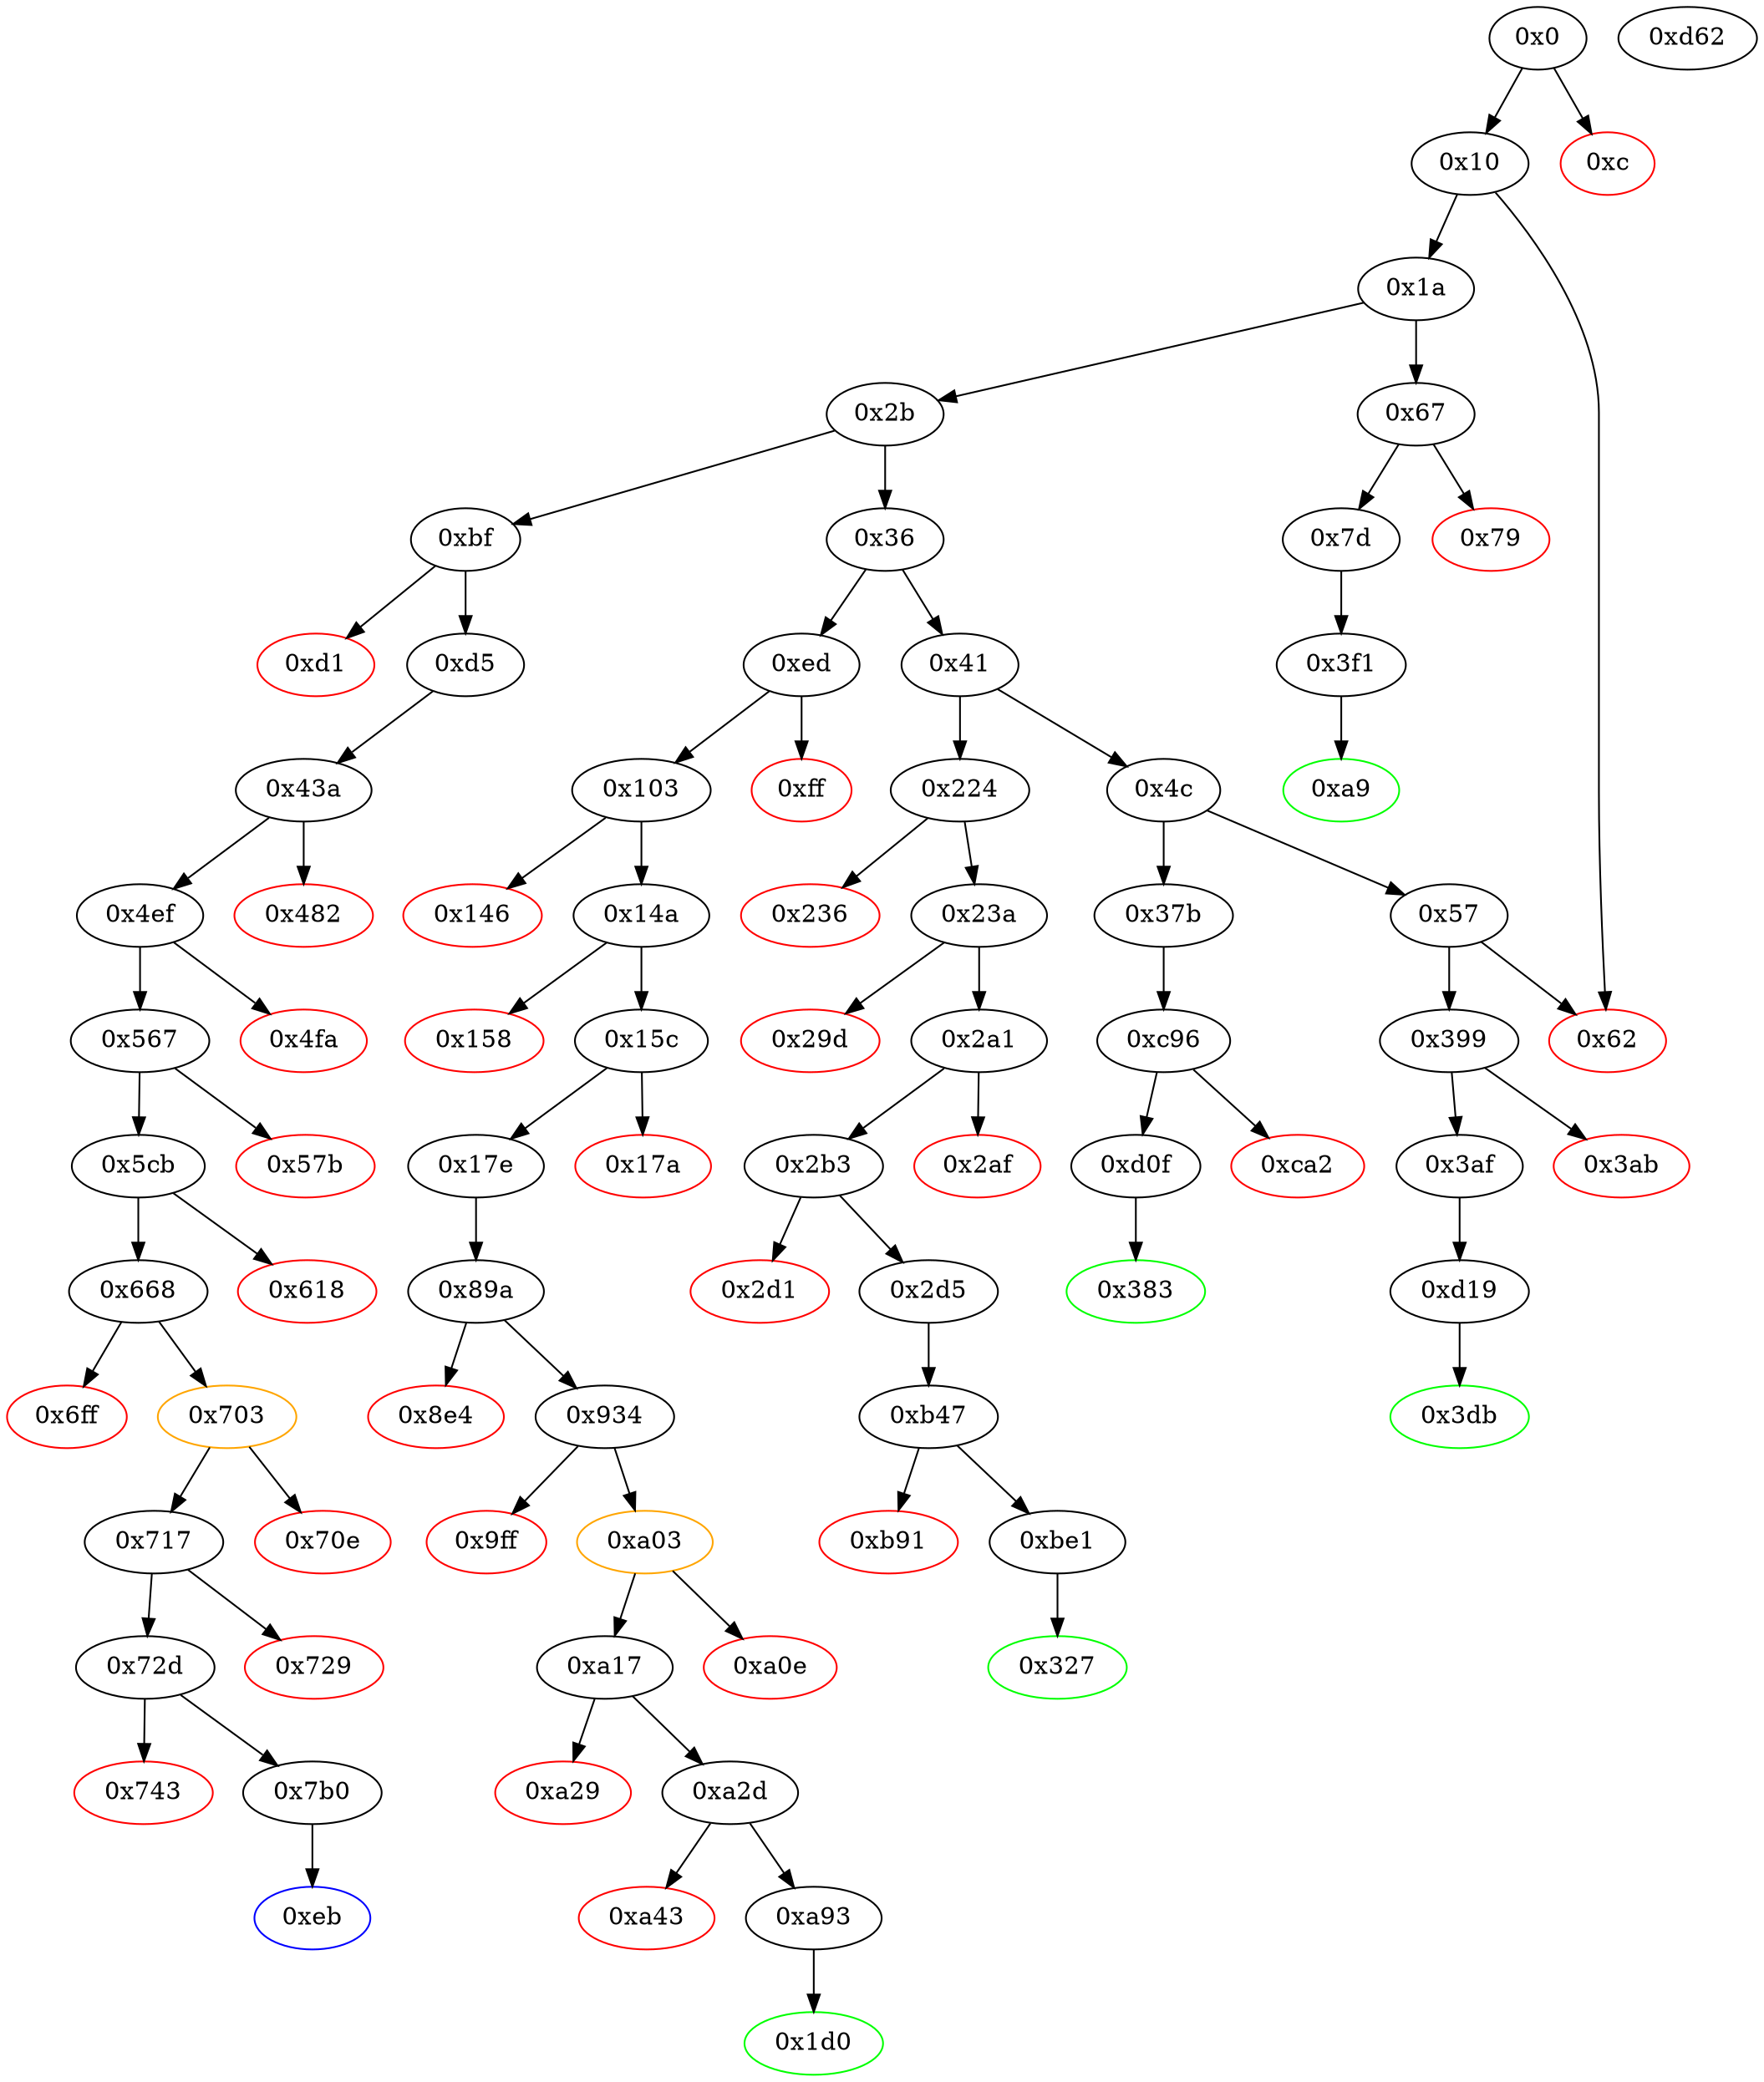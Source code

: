 strict digraph "" {
"0xff" [color=red, fillcolor=white, id="0xff", style=filled, tooltip="Block 0xff\n[0xff:0x102]\n---\nPredecessors: [0xed]\nSuccessors: []\n---\n0xff PUSH1 0x0\n0x101 DUP1\n0x102 REVERT\n---\n0xff: V78 = 0x0\n0x102: REVERT 0x0 0x0\n---\nEntry stack: [V13, 0x1d0, 0x4, V73]\nStack pops: 0\nStack additions: []\nExit stack: [V13, 0x1d0, 0x4, V73]\n\nDef sites:\nV13: {0x1a.0x1f}\n0x1d0: {0xed.0xee}\n0x4: {0xed.0xf1}\nV73: {0xed.0xf5}\n"];
"0x5cb" [fillcolor=white, id="0x5cb", style=filled, tooltip="Block 0x5cb\n[0x5cb:0x617]\n---\nPredecessors: [0x567]\nSuccessors: [0x618, 0x668]\n---\n0x5cb JUMPDEST\n0x5cc PUSH3 0x93a80\n0x5d0 PUSH1 0x2\n0x5d2 PUSH1 0x0\n0x5d4 CALLER\n0x5d5 PUSH20 0xffffffffffffffffffffffffffffffffffffffff\n0x5ea AND\n0x5eb PUSH20 0xffffffffffffffffffffffffffffffffffffffff\n0x600 AND\n0x601 DUP2\n0x602 MSTORE\n0x603 PUSH1 0x20\n0x605 ADD\n0x606 SWAP1\n0x607 DUP2\n0x608 MSTORE\n0x609 PUSH1 0x20\n0x60b ADD\n0x60c PUSH1 0x0\n0x60e SHA3\n0x60f SLOAD\n0x610 ADD\n0x611 TIMESTAMP\n0x612 LT\n0x613 ISZERO\n0x614 PUSH2 0x668\n0x617 JUMPI\n---\n0x5cb: JUMPDEST \n0x5cc: V364 = 0x93a80\n0x5d0: V365 = 0x2\n0x5d2: V366 = 0x0\n0x5d4: V367 = CALLER\n0x5d5: V368 = 0xffffffffffffffffffffffffffffffffffffffff\n0x5ea: V369 = AND 0xffffffffffffffffffffffffffffffffffffffff V367\n0x5eb: V370 = 0xffffffffffffffffffffffffffffffffffffffff\n0x600: V371 = AND 0xffffffffffffffffffffffffffffffffffffffff V369\n0x602: M[0x0] = V371\n0x603: V372 = 0x20\n0x605: V373 = ADD 0x20 0x0\n0x608: M[0x20] = 0x2\n0x609: V374 = 0x20\n0x60b: V375 = ADD 0x20 0x20\n0x60c: V376 = 0x0\n0x60e: V377 = SHA3 0x0 0x40\n0x60f: V378 = S[V377]\n0x610: V379 = ADD V378 0x93a80\n0x611: V380 = TIMESTAMP\n0x612: V381 = LT V380 V379\n0x613: V382 = ISZERO V381\n0x614: V383 = 0x668\n0x617: JUMPI 0x668 V382\n---\nEntry stack: [V13, 0xeb, V66]\nStack pops: 0\nStack additions: []\nExit stack: [V13, 0xeb, V66]\n\nDef sites:\nV13: {0x1a.0x1f}\n0xeb: {0xbf.0xc0}\nV66: {0xd5.0xdb}\n"];
"0x703" [color=orange, fillcolor=white, id="0x703", style=filled, tooltip="Block 0x703\n[0x703:0x70d]\n---\nPredecessors: [0x668]\nSuccessors: [0x70e, 0x717]\n---\n0x703 JUMPDEST\n0x704 POP\n0x705 GAS\n0x706 CALL\n0x707 ISZERO\n0x708 DUP1\n0x709 ISZERO\n0x70a PUSH2 0x717\n0x70d JUMPI\n---\n0x703: JUMPDEST \n0x705: V433 = GAS\n0x706: V434 = CALL V433 0xe6dc77fa9886e12774cb2c4ecd3dcc6e66750a45 0x0 V425 V426 V425 0x20\n0x707: V435 = ISZERO V434\n0x709: V436 = ISZERO V435\n0x70a: V437 = 0x717\n0x70d: JUMPI 0x717 V436\n---\nEntry stack: [V13, 0xeb, V66, 0xe6dc77fa9886e12774cb2c4ecd3dcc6e66750a45, 0xa9059cbb, V422, 0x20, V425, V426, V425, 0x0, 0xe6dc77fa9886e12774cb2c4ecd3dcc6e66750a45, V429]\nStack pops: 7\nStack additions: [V435]\nExit stack: [V13, 0xeb, V66, 0xe6dc77fa9886e12774cb2c4ecd3dcc6e66750a45, 0xa9059cbb, V422, V435]\n\nDef sites:\nV13: {0x1a.0x1f}\n0xeb: {0xbf.0xc0}\nV66: {0xd5.0xdb}\n0xe6dc77fa9886e12774cb2c4ecd3dcc6e66750a45: {0x668.0x693}\n0xa9059cbb: {0x668.0x694}\nV422: {0x668.0x6e5}\n0x20: {0x668.0x6ea}\nV425: {0x668.0x6ee}\nV426: {0x668.0x6f1}\nV425: {0x668.0x6ee}\n0x0: {0x668.0x6f3}\n0xe6dc77fa9886e12774cb2c4ecd3dcc6e66750a45: {0x668.0x693}\nV429: {0x668.0x6f8}\n"];
"0x3db" [color=green, fillcolor=white, id="0x3db", style=filled, tooltip="Block 0x3db\n[0x3db:0x3f0]\n---\nPredecessors: [0xd19]\nSuccessors: []\n---\n0x3db JUMPDEST\n0x3dc PUSH1 0x40\n0x3de MLOAD\n0x3df DUP1\n0x3e0 DUP3\n0x3e1 DUP2\n0x3e2 MSTORE\n0x3e3 PUSH1 0x20\n0x3e5 ADD\n0x3e6 SWAP2\n0x3e7 POP\n0x3e8 POP\n0x3e9 PUSH1 0x40\n0x3eb MLOAD\n0x3ec DUP1\n0x3ed SWAP2\n0x3ee SUB\n0x3ef SWAP1\n0x3f0 RETURN\n---\n0x3db: JUMPDEST \n0x3dc: V262 = 0x40\n0x3de: V263 = M[0x40]\n0x3e2: M[V263] = V749\n0x3e3: V264 = 0x20\n0x3e5: V265 = ADD 0x20 V263\n0x3e9: V266 = 0x40\n0x3eb: V267 = M[0x40]\n0x3ee: V268 = SUB V265 V267\n0x3f0: RETURN V267 V268\n---\nEntry stack: [V13, V749]\nStack pops: 1\nStack additions: []\nExit stack: [V13]\n\nDef sites:\nV13: {0x1a.0x1f}\nV749: {0xd19.0xd5b}\n"];
"0x8e4" [color=red, fillcolor=white, id="0x8e4", style=filled, tooltip="Block 0x8e4\n[0x8e4:0x933]\n---\nPredecessors: [0x89a]\nSuccessors: []\n---\n0x8e4 PUSH1 0x40\n0x8e6 MLOAD\n0x8e7 PUSH32 0x8c379a000000000000000000000000000000000000000000000000000000000\n0x908 DUP2\n0x909 MSTORE\n0x90a PUSH1 0x4\n0x90c ADD\n0x90d DUP1\n0x90e DUP1\n0x90f PUSH1 0x20\n0x911 ADD\n0x912 DUP3\n0x913 DUP2\n0x914 SUB\n0x915 DUP3\n0x916 MSTORE\n0x917 PUSH1 0x28\n0x919 DUP2\n0x91a MSTORE\n0x91b PUSH1 0x20\n0x91d ADD\n0x91e DUP1\n0x91f PUSH2 0xdba\n0x922 PUSH1 0x28\n0x924 SWAP2\n0x925 CODECOPY\n0x926 PUSH1 0x40\n0x928 ADD\n0x929 SWAP2\n0x92a POP\n0x92b POP\n0x92c PUSH1 0x40\n0x92e MLOAD\n0x92f DUP1\n0x930 SWAP2\n0x931 SUB\n0x932 SWAP1\n0x933 REVERT\n---\n0x8e4: V525 = 0x40\n0x8e6: V526 = M[0x40]\n0x8e7: V527 = 0x8c379a000000000000000000000000000000000000000000000000000000000\n0x909: M[V526] = 0x8c379a000000000000000000000000000000000000000000000000000000000\n0x90a: V528 = 0x4\n0x90c: V529 = ADD 0x4 V526\n0x90f: V530 = 0x20\n0x911: V531 = ADD 0x20 V529\n0x914: V532 = SUB V531 V529\n0x916: M[V529] = V532\n0x917: V533 = 0x28\n0x91a: M[V531] = 0x28\n0x91b: V534 = 0x20\n0x91d: V535 = ADD 0x20 V531\n0x91f: V536 = 0xdba\n0x922: V537 = 0x28\n0x925: CODECOPY V535 0xdba 0x28\n0x926: V538 = 0x40\n0x928: V539 = ADD 0x40 V535\n0x92c: V540 = 0x40\n0x92e: V541 = M[0x40]\n0x931: V542 = SUB V539 V541\n0x933: REVERT V541 V542\n---\nEntry stack: [V13, 0x1d0, V82, V85, V124, 0x0]\nStack pops: 0\nStack additions: []\nExit stack: [V13, 0x1d0, V82, V85, V124, 0x0]\n\nDef sites:\nV13: {0x1a.0x1f}\n0x1d0: {0xed.0xee}\nV82: {0x103.0x11f}\nV85: {0x103.0x129}\nV124: {0x17e.0x191}\n0x0: {0x89a.0x89b}\n"];
"0x618" [color=red, fillcolor=white, id="0x618", style=filled, tooltip="Block 0x618\n[0x618:0x667]\n---\nPredecessors: [0x5cb]\nSuccessors: []\n---\n0x618 PUSH1 0x40\n0x61a MLOAD\n0x61b PUSH32 0x8c379a000000000000000000000000000000000000000000000000000000000\n0x63c DUP2\n0x63d MSTORE\n0x63e PUSH1 0x4\n0x640 ADD\n0x641 DUP1\n0x642 DUP1\n0x643 PUSH1 0x20\n0x645 ADD\n0x646 DUP3\n0x647 DUP2\n0x648 SUB\n0x649 DUP3\n0x64a MSTORE\n0x64b PUSH1 0x22\n0x64d DUP2\n0x64e MSTORE\n0x64f PUSH1 0x20\n0x651 ADD\n0x652 DUP1\n0x653 PUSH2 0xd63\n0x656 PUSH1 0x22\n0x658 SWAP2\n0x659 CODECOPY\n0x65a PUSH1 0x40\n0x65c ADD\n0x65d SWAP2\n0x65e POP\n0x65f POP\n0x660 PUSH1 0x40\n0x662 MLOAD\n0x663 DUP1\n0x664 SWAP2\n0x665 SUB\n0x666 SWAP1\n0x667 REVERT\n---\n0x618: V384 = 0x40\n0x61a: V385 = M[0x40]\n0x61b: V386 = 0x8c379a000000000000000000000000000000000000000000000000000000000\n0x63d: M[V385] = 0x8c379a000000000000000000000000000000000000000000000000000000000\n0x63e: V387 = 0x4\n0x640: V388 = ADD 0x4 V385\n0x643: V389 = 0x20\n0x645: V390 = ADD 0x20 V388\n0x648: V391 = SUB V390 V388\n0x64a: M[V388] = V391\n0x64b: V392 = 0x22\n0x64e: M[V390] = 0x22\n0x64f: V393 = 0x20\n0x651: V394 = ADD 0x20 V390\n0x653: V395 = 0xd63\n0x656: V396 = 0x22\n0x659: CODECOPY V394 0xd63 0x22\n0x65a: V397 = 0x40\n0x65c: V398 = ADD 0x40 V394\n0x660: V399 = 0x40\n0x662: V400 = M[0x40]\n0x665: V401 = SUB V398 V400\n0x667: REVERT V400 V401\n---\nEntry stack: [V13, 0xeb, V66]\nStack pops: 0\nStack additions: []\nExit stack: [V13, 0xeb, V66]\n\nDef sites:\nV13: {0x1a.0x1f}\n0xeb: {0xbf.0xc0}\nV66: {0xd5.0xdb}\n"];
"0x89a" [fillcolor=white, id="0x89a", style=filled, tooltip="Block 0x89a\n[0x89a:0x8e3]\n---\nPredecessors: [0x17e]\nSuccessors: [0x8e4, 0x934]\n---\n0x89a JUMPDEST\n0x89b PUSH1 0x0\n0x89d PUSH20 0xe6dc77fa9886e12774cb2c4ecd3dcc6e66750a45\n0x8b2 PUSH20 0xffffffffffffffffffffffffffffffffffffffff\n0x8c7 AND\n0x8c8 CALLER\n0x8c9 PUSH20 0xffffffffffffffffffffffffffffffffffffffff\n0x8de AND\n0x8df EQ\n0x8e0 PUSH2 0x934\n0x8e3 JUMPI\n---\n0x89a: JUMPDEST \n0x89b: V516 = 0x0\n0x89d: V517 = 0xe6dc77fa9886e12774cb2c4ecd3dcc6e66750a45\n0x8b2: V518 = 0xffffffffffffffffffffffffffffffffffffffff\n0x8c7: V519 = AND 0xffffffffffffffffffffffffffffffffffffffff 0xe6dc77fa9886e12774cb2c4ecd3dcc6e66750a45\n0x8c8: V520 = CALLER\n0x8c9: V521 = 0xffffffffffffffffffffffffffffffffffffffff\n0x8de: V522 = AND 0xffffffffffffffffffffffffffffffffffffffff V520\n0x8df: V523 = EQ V522 0xe6dc77fa9886e12774cb2c4ecd3dcc6e66750a45\n0x8e0: V524 = 0x934\n0x8e3: JUMPI 0x934 V523\n---\nEntry stack: [V13, 0x1d0, V82, V85, V124]\nStack pops: 0\nStack additions: [0x0]\nExit stack: [V13, 0x1d0, V82, V85, V124, 0x0]\n\nDef sites:\nV13: {0x1a.0x1f}\n0x1d0: {0xed.0xee}\nV82: {0x103.0x11f}\nV85: {0x103.0x129}\nV124: {0x17e.0x191}\n"];
"0xa0e" [color=red, fillcolor=white, id="0xa0e", style=filled, tooltip="Block 0xa0e\n[0xa0e:0xa16]\n---\nPredecessors: [0xa03]\nSuccessors: []\n---\n0xa0e RETURNDATASIZE\n0xa0f PUSH1 0x0\n0xa11 DUP1\n0xa12 RETURNDATACOPY\n0xa13 RETURNDATASIZE\n0xa14 PUSH1 0x0\n0xa16 REVERT\n---\n0xa0e: V585 = RETURNDATASIZE\n0xa0f: V586 = 0x0\n0xa12: RETURNDATACOPY 0x0 0x0 V585\n0xa13: V587 = RETURNDATASIZE\n0xa14: V588 = 0x0\n0xa16: REVERT 0x0 V587\n---\nEntry stack: [V13, 0x1d0, V82, V85, V124, 0x0, 0xe6dc77fa9886e12774cb2c4ecd3dcc6e66750a45, 0x23b872dd, V569, V582]\nStack pops: 0\nStack additions: []\nExit stack: [V13, 0x1d0, V82, V85, V124, 0x0, 0xe6dc77fa9886e12774cb2c4ecd3dcc6e66750a45, 0x23b872dd, V569, V582]\n\nDef sites:\nV13: {0x1a.0x1f}\n0x1d0: {0xed.0xee}\nV82: {0x103.0x11f}\nV85: {0x103.0x129}\nV124: {0x17e.0x191}\n0x0: {0x89a.0x89b}\n0xe6dc77fa9886e12774cb2c4ecd3dcc6e66750a45: {0x934.0x95f}\n0x23b872dd: {0x934.0x960}\nV569: {0x934.0x9e4}\nV582: {0xa03.0xa07}\n"];
"0x236" [color=red, fillcolor=white, id="0x236", style=filled, tooltip="Block 0x236\n[0x236:0x239]\n---\nPredecessors: [0x224]\nSuccessors: []\n---\n0x236 PUSH1 0x0\n0x238 DUP1\n0x239 REVERT\n---\n0x236: V159 = 0x0\n0x239: REVERT 0x0 0x0\n---\nEntry stack: [V13, 0x327, 0x4, V154]\nStack pops: 0\nStack additions: []\nExit stack: [V13, 0x327, 0x4, V154]\n\nDef sites:\nV13: {0x1a.0x1f}\n0x327: {0x224.0x225}\n0x4: {0x224.0x228}\nV154: {0x224.0x22c}\n"];
"0xa29" [color=red, fillcolor=white, id="0xa29", style=filled, tooltip="Block 0xa29\n[0xa29:0xa2c]\n---\nPredecessors: [0xa17]\nSuccessors: []\n---\n0xa29 PUSH1 0x0\n0xa2b DUP1\n0xa2c REVERT\n---\n0xa29: V596 = 0x0\n0xa2c: REVERT 0x0 0x0\n---\nEntry stack: [V13, 0x1d0, V82, V85, V124, 0x0, V590, V591]\nStack pops: 0\nStack additions: []\nExit stack: [V13, 0x1d0, V82, V85, V124, 0x0, V590, V591]\n\nDef sites:\nV13: {0x1a.0x1f}\n0x1d0: {0xed.0xee}\nV82: {0x103.0x11f}\nV85: {0x103.0x129}\nV124: {0x17e.0x191}\n0x0: {0x89a.0x89b}\nV590: {0xa17.0xa1e}\nV591: {0xa17.0xa1f}\n"];
"0x57b" [color=red, fillcolor=white, id="0x57b", style=filled, tooltip="Block 0x57b\n[0x57b:0x5ca]\n---\nPredecessors: [0x567]\nSuccessors: []\n---\n0x57b PUSH1 0x40\n0x57d MLOAD\n0x57e PUSH32 0x8c379a000000000000000000000000000000000000000000000000000000000\n0x59f DUP2\n0x5a0 MSTORE\n0x5a1 PUSH1 0x4\n0x5a3 ADD\n0x5a4 DUP1\n0x5a5 DUP1\n0x5a6 PUSH1 0x20\n0x5a8 ADD\n0x5a9 DUP3\n0x5aa DUP2\n0x5ab SUB\n0x5ac DUP3\n0x5ad MSTORE\n0x5ae PUSH1 0x24\n0x5b0 DUP2\n0x5b1 MSTORE\n0x5b2 PUSH1 0x20\n0x5b4 ADD\n0x5b5 DUP1\n0x5b6 PUSH2 0xde2\n0x5b9 PUSH1 0x24\n0x5bb SWAP2\n0x5bc CODECOPY\n0x5bd PUSH1 0x40\n0x5bf ADD\n0x5c0 SWAP2\n0x5c1 POP\n0x5c2 POP\n0x5c3 PUSH1 0x40\n0x5c5 MLOAD\n0x5c6 DUP1\n0x5c7 SWAP2\n0x5c8 SUB\n0x5c9 SWAP1\n0x5ca REVERT\n---\n0x57b: V346 = 0x40\n0x57d: V347 = M[0x40]\n0x57e: V348 = 0x8c379a000000000000000000000000000000000000000000000000000000000\n0x5a0: M[V347] = 0x8c379a000000000000000000000000000000000000000000000000000000000\n0x5a1: V349 = 0x4\n0x5a3: V350 = ADD 0x4 V347\n0x5a6: V351 = 0x20\n0x5a8: V352 = ADD 0x20 V350\n0x5ab: V353 = SUB V352 V350\n0x5ad: M[V350] = V353\n0x5ae: V354 = 0x24\n0x5b1: M[V352] = 0x24\n0x5b2: V355 = 0x20\n0x5b4: V356 = ADD 0x20 V352\n0x5b6: V357 = 0xde2\n0x5b9: V358 = 0x24\n0x5bc: CODECOPY V356 0xde2 0x24\n0x5bd: V359 = 0x40\n0x5bf: V360 = ADD 0x40 V356\n0x5c3: V361 = 0x40\n0x5c5: V362 = M[0x40]\n0x5c8: V363 = SUB V360 V362\n0x5ca: REVERT V362 V363\n---\nEntry stack: [V13, 0xeb, V66]\nStack pops: 0\nStack additions: []\nExit stack: [V13, 0xeb, V66]\n\nDef sites:\nV13: {0x1a.0x1f}\n0xeb: {0xbf.0xc0}\nV66: {0xd5.0xdb}\n"];
"0x482" [color=red, fillcolor=white, id="0x482", style=filled, tooltip="Block 0x482\n[0x482:0x4ee]\n---\nPredecessors: [0x43a]\nSuccessors: []\n---\n0x482 PUSH1 0x40\n0x484 MLOAD\n0x485 PUSH32 0x8c379a000000000000000000000000000000000000000000000000000000000\n0x4a6 DUP2\n0x4a7 MSTORE\n0x4a8 PUSH1 0x4\n0x4aa ADD\n0x4ab DUP1\n0x4ac DUP1\n0x4ad PUSH1 0x20\n0x4af ADD\n0x4b0 DUP3\n0x4b1 DUP2\n0x4b2 SUB\n0x4b3 DUP3\n0x4b4 MSTORE\n0x4b5 PUSH1 0x1e\n0x4b7 DUP2\n0x4b8 MSTORE\n0x4b9 PUSH1 0x20\n0x4bb ADD\n0x4bc DUP1\n0x4bd PUSH32 0x596f7520646f206e6f74206861766520656e6f75676820746f6b656e73210000\n0x4de DUP2\n0x4df MSTORE\n0x4e0 POP\n0x4e1 PUSH1 0x20\n0x4e3 ADD\n0x4e4 SWAP2\n0x4e5 POP\n0x4e6 POP\n0x4e7 PUSH1 0x40\n0x4e9 MLOAD\n0x4ea DUP1\n0x4eb SWAP2\n0x4ec SUB\n0x4ed SWAP1\n0x4ee REVERT\n---\n0x482: V300 = 0x40\n0x484: V301 = M[0x40]\n0x485: V302 = 0x8c379a000000000000000000000000000000000000000000000000000000000\n0x4a7: M[V301] = 0x8c379a000000000000000000000000000000000000000000000000000000000\n0x4a8: V303 = 0x4\n0x4aa: V304 = ADD 0x4 V301\n0x4ad: V305 = 0x20\n0x4af: V306 = ADD 0x20 V304\n0x4b2: V307 = SUB V306 V304\n0x4b4: M[V304] = V307\n0x4b5: V308 = 0x1e\n0x4b8: M[V306] = 0x1e\n0x4b9: V309 = 0x20\n0x4bb: V310 = ADD 0x20 V306\n0x4bd: V311 = 0x596f7520646f206e6f74206861766520656e6f75676820746f6b656e73210000\n0x4df: M[V310] = 0x596f7520646f206e6f74206861766520656e6f75676820746f6b656e73210000\n0x4e1: V312 = 0x20\n0x4e3: V313 = ADD 0x20 V310\n0x4e7: V314 = 0x40\n0x4e9: V315 = M[0x40]\n0x4ec: V316 = SUB V313 V315\n0x4ee: REVERT V315 V316\n---\nEntry stack: [V13, 0xeb, V66]\nStack pops: 0\nStack additions: []\nExit stack: [V13, 0xeb, V66]\n\nDef sites:\nV13: {0x1a.0x1f}\n0xeb: {0xbf.0xc0}\nV66: {0xd5.0xdb}\n"];
"0xb91" [color=red, fillcolor=white, id="0xb91", style=filled, tooltip="Block 0xb91\n[0xb91:0xbe0]\n---\nPredecessors: [0xb47]\nSuccessors: []\n---\n0xb91 PUSH1 0x40\n0xb93 MLOAD\n0xb94 PUSH32 0x8c379a000000000000000000000000000000000000000000000000000000000\n0xbb5 DUP2\n0xbb6 MSTORE\n0xbb7 PUSH1 0x4\n0xbb9 ADD\n0xbba DUP1\n0xbbb DUP1\n0xbbc PUSH1 0x20\n0xbbe ADD\n0xbbf DUP3\n0xbc0 DUP2\n0xbc1 SUB\n0xbc2 DUP3\n0xbc3 MSTORE\n0xbc4 PUSH1 0x28\n0xbc6 DUP2\n0xbc7 MSTORE\n0xbc8 PUSH1 0x20\n0xbca ADD\n0xbcb DUP1\n0xbcc PUSH2 0xdba\n0xbcf PUSH1 0x28\n0xbd1 SWAP2\n0xbd2 CODECOPY\n0xbd3 PUSH1 0x40\n0xbd5 ADD\n0xbd6 SWAP2\n0xbd7 POP\n0xbd8 POP\n0xbd9 PUSH1 0x40\n0xbdb MLOAD\n0xbdc DUP1\n0xbdd SWAP2\n0xbde SUB\n0xbdf SWAP1\n0xbe0 REVERT\n---\n0xb91: V660 = 0x40\n0xb93: V661 = M[0x40]\n0xb94: V662 = 0x8c379a000000000000000000000000000000000000000000000000000000000\n0xbb6: M[V661] = 0x8c379a000000000000000000000000000000000000000000000000000000000\n0xbb7: V663 = 0x4\n0xbb9: V664 = ADD 0x4 V661\n0xbbc: V665 = 0x20\n0xbbe: V666 = ADD 0x20 V664\n0xbc1: V667 = SUB V666 V664\n0xbc3: M[V664] = V667\n0xbc4: V668 = 0x28\n0xbc7: M[V666] = 0x28\n0xbc8: V669 = 0x20\n0xbca: V670 = ADD 0x20 V666\n0xbcc: V671 = 0xdba\n0xbcf: V672 = 0x28\n0xbd2: CODECOPY V670 0xdba 0x28\n0xbd3: V673 = 0x40\n0xbd5: V674 = ADD 0x40 V670\n0xbd9: V675 = 0x40\n0xbdb: V676 = M[0x40]\n0xbde: V677 = SUB V674 V676\n0xbe0: REVERT V676 V677\n---\nEntry stack: [V13, 0x327, V163, V168, V171, V210, 0x0]\nStack pops: 0\nStack additions: []\nExit stack: [V13, 0x327, V163, V168, V171, V210, 0x0]\n\nDef sites:\nV13: {0x1a.0x1f}\n0x327: {0x224.0x225}\nV163: {0x23a.0x256}\nV168: {0x23a.0x276}\nV171: {0x23a.0x280}\nV210: {0x2d5.0x2e8}\n0x0: {0xb47.0xb48}\n"];
"0x17e" [fillcolor=white, id="0x17e", style=filled, tooltip="Block 0x17e\n[0x17e:0x1cf]\n---\nPredecessors: [0x15c]\nSuccessors: [0x89a]\n---\n0x17e JUMPDEST\n0x17f SWAP2\n0x180 SWAP1\n0x181 DUP1\n0x182 DUP1\n0x183 PUSH1 0x1f\n0x185 ADD\n0x186 PUSH1 0x20\n0x188 DUP1\n0x189 SWAP2\n0x18a DIV\n0x18b MUL\n0x18c PUSH1 0x20\n0x18e ADD\n0x18f PUSH1 0x40\n0x191 MLOAD\n0x192 SWAP1\n0x193 DUP2\n0x194 ADD\n0x195 PUSH1 0x40\n0x197 MSTORE\n0x198 DUP1\n0x199 SWAP4\n0x19a SWAP3\n0x19b SWAP2\n0x19c SWAP1\n0x19d DUP2\n0x19e DUP2\n0x19f MSTORE\n0x1a0 PUSH1 0x20\n0x1a2 ADD\n0x1a3 DUP4\n0x1a4 DUP4\n0x1a5 DUP1\n0x1a6 DUP3\n0x1a7 DUP5\n0x1a8 CALLDATACOPY\n0x1a9 PUSH1 0x0\n0x1ab DUP2\n0x1ac DUP5\n0x1ad ADD\n0x1ae MSTORE\n0x1af PUSH1 0x1f\n0x1b1 NOT\n0x1b2 PUSH1 0x1f\n0x1b4 DUP3\n0x1b5 ADD\n0x1b6 AND\n0x1b7 SWAP1\n0x1b8 POP\n0x1b9 DUP1\n0x1ba DUP4\n0x1bb ADD\n0x1bc SWAP3\n0x1bd POP\n0x1be POP\n0x1bf POP\n0x1c0 POP\n0x1c1 POP\n0x1c2 POP\n0x1c3 POP\n0x1c4 SWAP2\n0x1c5 SWAP3\n0x1c6 SWAP2\n0x1c7 SWAP3\n0x1c8 SWAP1\n0x1c9 POP\n0x1ca POP\n0x1cb POP\n0x1cc PUSH2 0x89a\n0x1cf JUMP\n---\n0x17e: JUMPDEST \n0x183: V116 = 0x1f\n0x185: V117 = ADD 0x1f V103\n0x186: V118 = 0x20\n0x18a: V119 = DIV V117 0x20\n0x18b: V120 = MUL V119 0x20\n0x18c: V121 = 0x20\n0x18e: V122 = ADD 0x20 V120\n0x18f: V123 = 0x40\n0x191: V124 = M[0x40]\n0x194: V125 = ADD V124 V122\n0x195: V126 = 0x40\n0x197: M[0x40] = V125\n0x19f: M[V124] = V103\n0x1a0: V127 = 0x20\n0x1a2: V128 = ADD 0x20 V124\n0x1a8: CALLDATACOPY V128 V105 V103\n0x1a9: V129 = 0x0\n0x1ad: V130 = ADD V128 V103\n0x1ae: M[V130] = 0x0\n0x1af: V131 = 0x1f\n0x1b1: V132 = NOT 0x1f\n0x1b2: V133 = 0x1f\n0x1b5: V134 = ADD V103 0x1f\n0x1b6: V135 = AND V134 0xffffffffffffffffffffffffffffffffffffffffffffffffffffffffffffffe0\n0x1bb: V136 = ADD V128 V135\n0x1cc: V137 = 0x89a\n0x1cf: JUMP 0x89a\n---\nEntry stack: [V13, 0x1d0, V82, V85, V79, 0x4, V105, V103, 0x64]\nStack pops: 5\nStack additions: [V124]\nExit stack: [V13, 0x1d0, V82, V85, V124]\n\nDef sites:\nV13: {0x1a.0x1f}\n0x1d0: {0xed.0xee}\nV82: {0x103.0x11f}\nV85: {0x103.0x129}\nV79: {0x103.0x105}\n0x4: {0xed.0xf1}\nV105: {0x15c.0x162}\nV103: {0x15c.0x15e}\n0x64: {0x103.0x137}\n"];
"0x4fa" [color=red, fillcolor=white, id="0x4fa", style=filled, tooltip="Block 0x4fa\n[0x4fa:0x566]\n---\nPredecessors: [0x4ef]\nSuccessors: []\n---\n0x4fa PUSH1 0x40\n0x4fc MLOAD\n0x4fd PUSH32 0x8c379a000000000000000000000000000000000000000000000000000000000\n0x51e DUP2\n0x51f MSTORE\n0x520 PUSH1 0x4\n0x522 ADD\n0x523 DUP1\n0x524 DUP1\n0x525 PUSH1 0x20\n0x527 ADD\n0x528 DUP3\n0x529 DUP2\n0x52a SUB\n0x52b DUP3\n0x52c MSTORE\n0x52d PUSH1 0x12\n0x52f DUP2\n0x530 MSTORE\n0x531 PUSH1 0x20\n0x533 ADD\n0x534 DUP1\n0x535 PUSH32 0x546f6b656e7320617265206c6f636b6564210000000000000000000000000000\n0x556 DUP2\n0x557 MSTORE\n0x558 POP\n0x559 PUSH1 0x20\n0x55b ADD\n0x55c SWAP2\n0x55d POP\n0x55e POP\n0x55f PUSH1 0x40\n0x561 MLOAD\n0x562 DUP1\n0x563 SWAP2\n0x564 SUB\n0x565 SWAP1\n0x566 REVERT\n---\n0x4fa: V323 = 0x40\n0x4fc: V324 = M[0x40]\n0x4fd: V325 = 0x8c379a000000000000000000000000000000000000000000000000000000000\n0x51f: M[V324] = 0x8c379a000000000000000000000000000000000000000000000000000000000\n0x520: V326 = 0x4\n0x522: V327 = ADD 0x4 V324\n0x525: V328 = 0x20\n0x527: V329 = ADD 0x20 V327\n0x52a: V330 = SUB V329 V327\n0x52c: M[V327] = V330\n0x52d: V331 = 0x12\n0x530: M[V329] = 0x12\n0x531: V332 = 0x20\n0x533: V333 = ADD 0x20 V329\n0x535: V334 = 0x546f6b656e7320617265206c6f636b6564210000000000000000000000000000\n0x557: M[V333] = 0x546f6b656e7320617265206c6f636b6564210000000000000000000000000000\n0x559: V335 = 0x20\n0x55b: V336 = ADD 0x20 V333\n0x55f: V337 = 0x40\n0x561: V338 = M[0x40]\n0x564: V339 = SUB V336 V338\n0x566: REVERT V338 V339\n---\nEntry stack: [V13, 0xeb, V66]\nStack pops: 0\nStack additions: []\nExit stack: [V13, 0xeb, V66]\n\nDef sites:\nV13: {0x1a.0x1f}\n0xeb: {0xbf.0xc0}\nV66: {0xd5.0xdb}\n"];
"0x934" [fillcolor=white, id="0x934", style=filled, tooltip="Block 0x934\n[0x934:0x9fe]\n---\nPredecessors: [0x89a]\nSuccessors: [0x9ff, 0xa03]\n---\n0x934 JUMPDEST\n0x935 PUSH20 0xe6dc77fa9886e12774cb2c4ecd3dcc6e66750a45\n0x94a PUSH20 0xffffffffffffffffffffffffffffffffffffffff\n0x95f AND\n0x960 PUSH4 0x23b872dd\n0x965 DUP6\n0x966 ADDRESS\n0x967 DUP7\n0x968 PUSH1 0x40\n0x96a MLOAD\n0x96b DUP5\n0x96c PUSH4 0xffffffff\n0x971 AND\n0x972 PUSH1 0xe0\n0x974 SHL\n0x975 DUP2\n0x976 MSTORE\n0x977 PUSH1 0x4\n0x979 ADD\n0x97a DUP1\n0x97b DUP5\n0x97c PUSH20 0xffffffffffffffffffffffffffffffffffffffff\n0x991 AND\n0x992 PUSH20 0xffffffffffffffffffffffffffffffffffffffff\n0x9a7 AND\n0x9a8 DUP2\n0x9a9 MSTORE\n0x9aa PUSH1 0x20\n0x9ac ADD\n0x9ad DUP4\n0x9ae PUSH20 0xffffffffffffffffffffffffffffffffffffffff\n0x9c3 AND\n0x9c4 PUSH20 0xffffffffffffffffffffffffffffffffffffffff\n0x9d9 AND\n0x9da DUP2\n0x9db MSTORE\n0x9dc PUSH1 0x20\n0x9de ADD\n0x9df DUP3\n0x9e0 DUP2\n0x9e1 MSTORE\n0x9e2 PUSH1 0x20\n0x9e4 ADD\n0x9e5 SWAP4\n0x9e6 POP\n0x9e7 POP\n0x9e8 POP\n0x9e9 POP\n0x9ea PUSH1 0x20\n0x9ec PUSH1 0x40\n0x9ee MLOAD\n0x9ef DUP1\n0x9f0 DUP4\n0x9f1 SUB\n0x9f2 DUP2\n0x9f3 PUSH1 0x0\n0x9f5 DUP8\n0x9f6 DUP1\n0x9f7 EXTCODESIZE\n0x9f8 ISZERO\n0x9f9 DUP1\n0x9fa ISZERO\n0x9fb PUSH2 0xa03\n0x9fe JUMPI\n---\n0x934: JUMPDEST \n0x935: V543 = 0xe6dc77fa9886e12774cb2c4ecd3dcc6e66750a45\n0x94a: V544 = 0xffffffffffffffffffffffffffffffffffffffff\n0x95f: V545 = AND 0xffffffffffffffffffffffffffffffffffffffff 0xe6dc77fa9886e12774cb2c4ecd3dcc6e66750a45\n0x960: V546 = 0x23b872dd\n0x966: V547 = ADDRESS\n0x968: V548 = 0x40\n0x96a: V549 = M[0x40]\n0x96c: V550 = 0xffffffff\n0x971: V551 = AND 0xffffffff 0x23b872dd\n0x972: V552 = 0xe0\n0x974: V553 = SHL 0xe0 0x23b872dd\n0x976: M[V549] = 0x23b872dd00000000000000000000000000000000000000000000000000000000\n0x977: V554 = 0x4\n0x979: V555 = ADD 0x4 V549\n0x97c: V556 = 0xffffffffffffffffffffffffffffffffffffffff\n0x991: V557 = AND 0xffffffffffffffffffffffffffffffffffffffff V82\n0x992: V558 = 0xffffffffffffffffffffffffffffffffffffffff\n0x9a7: V559 = AND 0xffffffffffffffffffffffffffffffffffffffff V557\n0x9a9: M[V555] = V559\n0x9aa: V560 = 0x20\n0x9ac: V561 = ADD 0x20 V555\n0x9ae: V562 = 0xffffffffffffffffffffffffffffffffffffffff\n0x9c3: V563 = AND 0xffffffffffffffffffffffffffffffffffffffff V547\n0x9c4: V564 = 0xffffffffffffffffffffffffffffffffffffffff\n0x9d9: V565 = AND 0xffffffffffffffffffffffffffffffffffffffff V563\n0x9db: M[V561] = V565\n0x9dc: V566 = 0x20\n0x9de: V567 = ADD 0x20 V561\n0x9e1: M[V567] = V85\n0x9e2: V568 = 0x20\n0x9e4: V569 = ADD 0x20 V567\n0x9ea: V570 = 0x20\n0x9ec: V571 = 0x40\n0x9ee: V572 = M[0x40]\n0x9f1: V573 = SUB V569 V572\n0x9f3: V574 = 0x0\n0x9f7: V575 = EXTCODESIZE 0xe6dc77fa9886e12774cb2c4ecd3dcc6e66750a45\n0x9f8: V576 = ISZERO V575\n0x9fa: V577 = ISZERO V576\n0x9fb: V578 = 0xa03\n0x9fe: JUMPI 0xa03 V577\n---\nEntry stack: [V13, 0x1d0, V82, V85, V124, 0x0]\nStack pops: 4\nStack additions: [S3, S2, S1, S0, 0xe6dc77fa9886e12774cb2c4ecd3dcc6e66750a45, 0x23b872dd, V569, 0x20, V572, V573, V572, 0x0, 0xe6dc77fa9886e12774cb2c4ecd3dcc6e66750a45, V576]\nExit stack: [V13, 0x1d0, V82, V85, V124, 0x0, 0xe6dc77fa9886e12774cb2c4ecd3dcc6e66750a45, 0x23b872dd, V569, 0x20, V572, V573, V572, 0x0, 0xe6dc77fa9886e12774cb2c4ecd3dcc6e66750a45, V576]\n\nDef sites:\nV13: {0x1a.0x1f}\n0x1d0: {0xed.0xee}\nV82: {0x103.0x11f}\nV85: {0x103.0x129}\nV124: {0x17e.0x191}\n0x0: {0x89a.0x89b}\n"];
"0xeb" [color=blue, fillcolor=white, id="0xeb", style=filled, tooltip="Block 0xeb\n[0xeb:0xec]\n---\nPredecessors: [0x7b0]\nSuccessors: []\n---\n0xeb JUMPDEST\n0xec STOP\n---\n0xeb: JUMPDEST \n0xec: STOP \n---\nEntry stack: [V13]\nStack pops: 0\nStack additions: []\nExit stack: [V13]\n\nDef sites:\nV13: {0x1a.0x1f}\n"];
"0x3af" [fillcolor=white, id="0x3af", style=filled, tooltip="Block 0x3af\n[0x3af:0x3da]\n---\nPredecessors: [0x399]\nSuccessors: [0xd19]\n---\n0x3af JUMPDEST\n0x3b0 DUP2\n0x3b1 ADD\n0x3b2 SWAP1\n0x3b3 DUP1\n0x3b4 DUP1\n0x3b5 CALLDATALOAD\n0x3b6 PUSH20 0xffffffffffffffffffffffffffffffffffffffff\n0x3cb AND\n0x3cc SWAP1\n0x3cd PUSH1 0x20\n0x3cf ADD\n0x3d0 SWAP1\n0x3d1 SWAP3\n0x3d2 SWAP2\n0x3d3 SWAP1\n0x3d4 POP\n0x3d5 POP\n0x3d6 POP\n0x3d7 PUSH2 0xd19\n0x3da JUMP\n---\n0x3af: JUMPDEST \n0x3b1: V255 = ADD 0x4 V249\n0x3b5: V256 = CALLDATALOAD 0x4\n0x3b6: V257 = 0xffffffffffffffffffffffffffffffffffffffff\n0x3cb: V258 = AND 0xffffffffffffffffffffffffffffffffffffffff V256\n0x3cd: V259 = 0x20\n0x3cf: V260 = ADD 0x20 0x4\n0x3d7: V261 = 0xd19\n0x3da: JUMP 0xd19\n---\nEntry stack: [V13, 0x3db, 0x4, V249]\nStack pops: 2\nStack additions: [V258]\nExit stack: [V13, 0x3db, V258]\n\nDef sites:\nV13: {0x1a.0x1f}\n0x3db: {0x399.0x39a}\n0x4: {0x399.0x39d}\nV249: {0x399.0x3a1}\n"];
"0x15c" [fillcolor=white, id="0x15c", style=filled, tooltip="Block 0x15c\n[0x15c:0x179]\n---\nPredecessors: [0x14a]\nSuccessors: [0x17a, 0x17e]\n---\n0x15c JUMPDEST\n0x15d DUP1\n0x15e CALLDATALOAD\n0x15f SWAP1\n0x160 PUSH1 0x20\n0x162 ADD\n0x163 SWAP2\n0x164 DUP5\n0x165 PUSH1 0x1\n0x167 DUP4\n0x168 MUL\n0x169 DUP5\n0x16a ADD\n0x16b GT\n0x16c PUSH5 0x100000000\n0x172 DUP4\n0x173 GT\n0x174 OR\n0x175 ISZERO\n0x176 PUSH2 0x17e\n0x179 JUMPI\n---\n0x15c: JUMPDEST \n0x15e: V103 = CALLDATALOAD V96\n0x160: V104 = 0x20\n0x162: V105 = ADD 0x20 V96\n0x165: V106 = 0x1\n0x168: V107 = MUL V103 0x1\n0x16a: V108 = ADD V105 V107\n0x16b: V109 = GT V108 V79\n0x16c: V110 = 0x100000000\n0x173: V111 = GT V103 0x100000000\n0x174: V112 = OR V111 V109\n0x175: V113 = ISZERO V112\n0x176: V114 = 0x17e\n0x179: JUMPI 0x17e V113\n---\nEntry stack: [V13, 0x1d0, V82, V85, V79, 0x4, 0x64, V96]\nStack pops: 4\nStack additions: [S3, S2, V105, V103, S1]\nExit stack: [V13, 0x1d0, V82, V85, V79, 0x4, V105, V103, 0x64]\n\nDef sites:\nV13: {0x1a.0x1f}\n0x1d0: {0xed.0xee}\nV82: {0x103.0x11f}\nV85: {0x103.0x129}\nV79: {0x103.0x105}\n0x4: {0xed.0xf1}\n0x64: {0x103.0x137}\nV96: {0x14a.0x14c}\n"];
"0x41" [fillcolor=white, id="0x41", style=filled, tooltip="Block 0x41\n[0x41:0x4b]\n---\nPredecessors: [0x36]\nSuccessors: [0x4c, 0x224]\n---\n0x41 DUP1\n0x42 PUSH4 0x88a7ca5c\n0x47 EQ\n0x48 PUSH2 0x224\n0x4b JUMPI\n---\n0x42: V23 = 0x88a7ca5c\n0x47: V24 = EQ 0x88a7ca5c V13\n0x48: V25 = 0x224\n0x4b: JUMPI 0x224 V24\n---\nEntry stack: [V13]\nStack pops: 1\nStack additions: [S0]\nExit stack: [V13]\n\nDef sites:\nV13: {0x1a.0x1f}\n"];
"0x717" [fillcolor=white, id="0x717", style=filled, tooltip="Block 0x717\n[0x717:0x728]\n---\nPredecessors: [0x703]\nSuccessors: [0x729, 0x72d]\n---\n0x717 JUMPDEST\n0x718 POP\n0x719 POP\n0x71a POP\n0x71b POP\n0x71c PUSH1 0x40\n0x71e MLOAD\n0x71f RETURNDATASIZE\n0x720 PUSH1 0x20\n0x722 DUP2\n0x723 LT\n0x724 ISZERO\n0x725 PUSH2 0x72d\n0x728 JUMPI\n---\n0x717: JUMPDEST \n0x71c: V442 = 0x40\n0x71e: V443 = M[0x40]\n0x71f: V444 = RETURNDATASIZE\n0x720: V445 = 0x20\n0x723: V446 = LT V444 0x20\n0x724: V447 = ISZERO V446\n0x725: V448 = 0x72d\n0x728: JUMPI 0x72d V447\n---\nEntry stack: [V13, 0xeb, V66, 0xe6dc77fa9886e12774cb2c4ecd3dcc6e66750a45, 0xa9059cbb, V422, V435]\nStack pops: 4\nStack additions: [V443, V444]\nExit stack: [V13, 0xeb, V66, V443, V444]\n\nDef sites:\nV13: {0x1a.0x1f}\n0xeb: {0xbf.0xc0}\nV66: {0xd5.0xdb}\n0xe6dc77fa9886e12774cb2c4ecd3dcc6e66750a45: {0x668.0x693}\n0xa9059cbb: {0x668.0x694}\nV422: {0x668.0x6e5}\nV435: {0x703.0x707}\n"];
"0xd19" [fillcolor=white, id="0xd19", style=filled, tooltip="Block 0xd19\n[0xd19:0xd61]\n---\nPredecessors: [0x3af]\nSuccessors: [0x3db]\n---\n0xd19 JUMPDEST\n0xd1a PUSH1 0x0\n0xd1c PUSH1 0x1\n0xd1e PUSH1 0x0\n0xd20 DUP4\n0xd21 PUSH20 0xffffffffffffffffffffffffffffffffffffffff\n0xd36 AND\n0xd37 PUSH20 0xffffffffffffffffffffffffffffffffffffffff\n0xd4c AND\n0xd4d DUP2\n0xd4e MSTORE\n0xd4f PUSH1 0x20\n0xd51 ADD\n0xd52 SWAP1\n0xd53 DUP2\n0xd54 MSTORE\n0xd55 PUSH1 0x20\n0xd57 ADD\n0xd58 PUSH1 0x0\n0xd5a SHA3\n0xd5b SLOAD\n0xd5c SWAP1\n0xd5d POP\n0xd5e SWAP2\n0xd5f SWAP1\n0xd60 POP\n0xd61 JUMP\n---\n0xd19: JUMPDEST \n0xd1a: V736 = 0x0\n0xd1c: V737 = 0x1\n0xd1e: V738 = 0x0\n0xd21: V739 = 0xffffffffffffffffffffffffffffffffffffffff\n0xd36: V740 = AND 0xffffffffffffffffffffffffffffffffffffffff V258\n0xd37: V741 = 0xffffffffffffffffffffffffffffffffffffffff\n0xd4c: V742 = AND 0xffffffffffffffffffffffffffffffffffffffff V740\n0xd4e: M[0x0] = V742\n0xd4f: V743 = 0x20\n0xd51: V744 = ADD 0x20 0x0\n0xd54: M[0x20] = 0x1\n0xd55: V745 = 0x20\n0xd57: V746 = ADD 0x20 0x20\n0xd58: V747 = 0x0\n0xd5a: V748 = SHA3 0x0 0x40\n0xd5b: V749 = S[V748]\n0xd61: JUMP 0x3db\n---\nEntry stack: [V13, 0x3db, V258]\nStack pops: 2\nStack additions: [V749]\nExit stack: [V13, V749]\n\nDef sites:\nV13: {0x1a.0x1f}\n0x3db: {0x399.0x39a}\nV258: {0x3af.0x3cb}\n"];
"0x57" [fillcolor=white, id="0x57", style=filled, tooltip="Block 0x57\n[0x57:0x61]\n---\nPredecessors: [0x4c]\nSuccessors: [0x62, 0x399]\n---\n0x57 DUP1\n0x58 PUSH4 0xf8b2cb4f\n0x5d EQ\n0x5e PUSH2 0x399\n0x61 JUMPI\n---\n0x58: V29 = 0xf8b2cb4f\n0x5d: V30 = EQ 0xf8b2cb4f V13\n0x5e: V31 = 0x399\n0x61: JUMPI 0x399 V30\n---\nEntry stack: [V13]\nStack pops: 1\nStack additions: [S0]\nExit stack: [V13]\n\nDef sites:\nV13: {0x1a.0x1f}\n"];
"0xc" [color=red, fillcolor=white, id="0xc", style=filled, tooltip="Block 0xc\n[0xc:0xf]\n---\nPredecessors: [0x0]\nSuccessors: []\n---\n0xc PUSH1 0x0\n0xe DUP1\n0xf REVERT\n---\n0xc: V5 = 0x0\n0xf: REVERT 0x0 0x0\n---\nEntry stack: [V2]\nStack pops: 0\nStack additions: []\nExit stack: [V2]\n\nDef sites:\nV2: {0x0.0x5}\n"];
"0xd62" [fillcolor=white, id="0xd62", style=filled, tooltip="Block 0xd62\n[0xd62:0xe39]\n---\nPredecessors: []\nSuccessors: []\n---\n0xd62 INVALID\n0xd63 SLOAD\n0xd64 PUSH19 0x79696e6720746f20776974686472617720746f\n0xd78 PUSH16 0x206672657175656e746c7921436f756c\n0xd89 PUSH5 0x206e6f7420\n0xd8f PUSH21 0x72616e736665722047525420746f2054696d65204c\n0xda5 PUSH16 0x636b20636f6e74726163742061646472\n0xdb6 PUSH6 0x73732e43616e\n0xdbd SHA3\n0xdbe PUSH16 0x6e6c79206465706f7369742047525420\n0xdcf PUSH10 0x6e746f20746869732063\n0xdda PUSH16 0x6e747261637421547279696e6720746f\n0xdeb SHA3\n0xdec PUSH24 0x6974686472617720746f6f206d756368206174206f6e6365\n0xe05 MISSING 0x21\n0xe06 LOG2\n0xe07 PUSH6 0x627a7a723058\n0xe0e SHA3\n0xe0f MISSING 0xca\n0xe10 MISSING 0xc8\n0xe11 MISSING 0x5c\n0xe12 MISSING 0x48\n0xe13 MISSING 0xec\n0xe14 DUP3\n0xe15 MISSING 0xee\n0xe16 MSTORE8\n0xe17 PUSH30 0x79faaeee90dca6bd1d088b0fb3e74233d06d2b73c4cbf564736f6c634300\n0xe36 SDIV\n0xe37 EXP\n0xe38 STOP\n0xe39 ORIGIN\n---\n0xd62: INVALID \n0xd63: V750 = S[S0]\n0xd64: V751 = 0x79696e6720746f20776974686472617720746f\n0xd78: V752 = 0x206672657175656e746c7921436f756c\n0xd89: V753 = 0x206e6f7420\n0xd8f: V754 = 0x72616e736665722047525420746f2054696d65204c\n0xda5: V755 = 0x636b20636f6e74726163742061646472\n0xdb6: V756 = 0x73732e43616e\n0xdbd: V757 = SHA3 0x73732e43616e 0x636b20636f6e74726163742061646472\n0xdbe: V758 = 0x6e6c79206465706f7369742047525420\n0xdcf: V759 = 0x6e746f20746869732063\n0xdda: V760 = 0x6e747261637421547279696e6720746f\n0xdeb: V761 = SHA3 0x6e747261637421547279696e6720746f 0x6e746f20746869732063\n0xdec: V762 = 0x6974686472617720746f6f206d756368206174206f6e6365\n0xe05: MISSING 0x21\n0xe06: LOG S0 S1 S2 S3\n0xe07: V763 = 0x627a7a723058\n0xe0e: V764 = SHA3 0x627a7a723058 S4\n0xe0f: MISSING 0xca\n0xe10: MISSING 0xc8\n0xe11: MISSING 0x5c\n0xe12: MISSING 0x48\n0xe13: MISSING 0xec\n0xe15: MISSING 0xee\n0xe16: M8[S0] = S1\n0xe17: V765 = 0x79faaeee90dca6bd1d088b0fb3e74233d06d2b73c4cbf564736f6c634300\n0xe36: V766 = SDIV 0x79faaeee90dca6bd1d088b0fb3e74233d06d2b73c4cbf564736f6c634300 S2\n0xe37: V767 = EXP V766 S3\n0xe38: STOP \n0xe39: V768 = ORIGIN\n---\nEntry stack: []\nStack pops: 0\nStack additions: [0x6974686472617720746f6f206d756368206174206f6e6365, V761, 0x6e6c79206465706f7369742047525420, V757, 0x72616e736665722047525420746f2054696d65204c, 0x206e6f7420, 0x206672657175656e746c7921436f756c, 0x79696e6720746f20776974686472617720746f, V750, V764, S2, S0, S1, S2, V767, V768]\nExit stack: []\n\nDef sites:\n"];
"0xbe1" [fillcolor=white, id="0xbe1", style=filled, tooltip="Block 0xbe1\n[0xbe1:0xc95]\n---\nPredecessors: [0xb47]\nSuccessors: [0x327]\n---\n0xbe1 JUMPDEST\n0xbe2 DUP3\n0xbe3 PUSH1 0x1\n0xbe5 PUSH1 0x0\n0xbe7 DUP7\n0xbe8 PUSH20 0xffffffffffffffffffffffffffffffffffffffff\n0xbfd AND\n0xbfe PUSH20 0xffffffffffffffffffffffffffffffffffffffff\n0xc13 AND\n0xc14 DUP2\n0xc15 MSTORE\n0xc16 PUSH1 0x20\n0xc18 ADD\n0xc19 SWAP1\n0xc1a DUP2\n0xc1b MSTORE\n0xc1c PUSH1 0x20\n0xc1e ADD\n0xc1f PUSH1 0x0\n0xc21 SHA3\n0xc22 PUSH1 0x0\n0xc24 DUP3\n0xc25 DUP3\n0xc26 SLOAD\n0xc27 ADD\n0xc28 SWAP3\n0xc29 POP\n0xc2a POP\n0xc2b DUP2\n0xc2c SWAP1\n0xc2d SSTORE\n0xc2e POP\n0xc2f DUP4\n0xc30 PUSH20 0xffffffffffffffffffffffffffffffffffffffff\n0xc45 AND\n0xc46 PUSH32 0xb54471ef4300c80735460d3ac0c87ad0ea1a75449c6250c1291a4018779390e6\n0xc67 DUP5\n0xc68 TIMESTAMP\n0xc69 PUSH1 0x40\n0xc6b MLOAD\n0xc6c DUP1\n0xc6d DUP4\n0xc6e DUP2\n0xc6f MSTORE\n0xc70 PUSH1 0x20\n0xc72 ADD\n0xc73 DUP3\n0xc74 DUP2\n0xc75 MSTORE\n0xc76 PUSH1 0x20\n0xc78 ADD\n0xc79 SWAP3\n0xc7a POP\n0xc7b POP\n0xc7c POP\n0xc7d PUSH1 0x40\n0xc7f MLOAD\n0xc80 DUP1\n0xc81 SWAP2\n0xc82 SUB\n0xc83 SWAP1\n0xc84 LOG2\n0xc85 PUSH4 0x88a7ca5c\n0xc8a PUSH1 0xe0\n0xc8c SHL\n0xc8d SWAP1\n0xc8e POP\n0xc8f SWAP5\n0xc90 SWAP4\n0xc91 POP\n0xc92 POP\n0xc93 POP\n0xc94 POP\n0xc95 JUMP\n---\n0xbe1: JUMPDEST \n0xbe3: V678 = 0x1\n0xbe5: V679 = 0x0\n0xbe8: V680 = 0xffffffffffffffffffffffffffffffffffffffff\n0xbfd: V681 = AND 0xffffffffffffffffffffffffffffffffffffffff V168\n0xbfe: V682 = 0xffffffffffffffffffffffffffffffffffffffff\n0xc13: V683 = AND 0xffffffffffffffffffffffffffffffffffffffff V681\n0xc15: M[0x0] = V683\n0xc16: V684 = 0x20\n0xc18: V685 = ADD 0x20 0x0\n0xc1b: M[0x20] = 0x1\n0xc1c: V686 = 0x20\n0xc1e: V687 = ADD 0x20 0x20\n0xc1f: V688 = 0x0\n0xc21: V689 = SHA3 0x0 0x40\n0xc22: V690 = 0x0\n0xc26: V691 = S[V689]\n0xc27: V692 = ADD V691 V171\n0xc2d: S[V689] = V692\n0xc30: V693 = 0xffffffffffffffffffffffffffffffffffffffff\n0xc45: V694 = AND 0xffffffffffffffffffffffffffffffffffffffff V168\n0xc46: V695 = 0xb54471ef4300c80735460d3ac0c87ad0ea1a75449c6250c1291a4018779390e6\n0xc68: V696 = TIMESTAMP\n0xc69: V697 = 0x40\n0xc6b: V698 = M[0x40]\n0xc6f: M[V698] = V171\n0xc70: V699 = 0x20\n0xc72: V700 = ADD 0x20 V698\n0xc75: M[V700] = V696\n0xc76: V701 = 0x20\n0xc78: V702 = ADD 0x20 V700\n0xc7d: V703 = 0x40\n0xc7f: V704 = M[0x40]\n0xc82: V705 = SUB V702 V704\n0xc84: LOG V704 V705 0xb54471ef4300c80735460d3ac0c87ad0ea1a75449c6250c1291a4018779390e6 V694\n0xc85: V706 = 0x88a7ca5c\n0xc8a: V707 = 0xe0\n0xc8c: V708 = SHL 0xe0 0x88a7ca5c\n0xc95: JUMP 0x327\n---\nEntry stack: [V13, 0x327, V163, V168, V171, V210, 0x0]\nStack pops: 6\nStack additions: [0x88a7ca5c00000000000000000000000000000000000000000000000000000000]\nExit stack: [V13, 0x88a7ca5c00000000000000000000000000000000000000000000000000000000]\n\nDef sites:\nV13: {0x1a.0x1f}\n0x327: {0x224.0x225}\nV163: {0x23a.0x256}\nV168: {0x23a.0x276}\nV171: {0x23a.0x280}\nV210: {0x2d5.0x2e8}\n0x0: {0xb47.0xb48}\n"];
"0x1a" [fillcolor=white, id="0x1a", style=filled, tooltip="Block 0x1a\n[0x1a:0x2a]\n---\nPredecessors: [0x10]\nSuccessors: [0x2b, 0x67]\n---\n0x1a PUSH1 0x0\n0x1c CALLDATALOAD\n0x1d PUSH1 0xe0\n0x1f SHR\n0x20 DUP1\n0x21 PUSH4 0x1f9d1c92\n0x26 EQ\n0x27 PUSH2 0x67\n0x2a JUMPI\n---\n0x1a: V10 = 0x0\n0x1c: V11 = CALLDATALOAD 0x0\n0x1d: V12 = 0xe0\n0x1f: V13 = SHR 0xe0 V11\n0x21: V14 = 0x1f9d1c92\n0x26: V15 = EQ 0x1f9d1c92 V13\n0x27: V16 = 0x67\n0x2a: JUMPI 0x67 V15\n---\nEntry stack: []\nStack pops: 0\nStack additions: [V13]\nExit stack: [V13]\n\nDef sites:\n"];
"0xed" [fillcolor=white, id="0xed", style=filled, tooltip="Block 0xed\n[0xed:0xfe]\n---\nPredecessors: [0x36]\nSuccessors: [0xff, 0x103]\n---\n0xed JUMPDEST\n0xee PUSH2 0x1d0\n0xf1 PUSH1 0x4\n0xf3 DUP1\n0xf4 CALLDATASIZE\n0xf5 SUB\n0xf6 PUSH1 0x60\n0xf8 DUP2\n0xf9 LT\n0xfa ISZERO\n0xfb PUSH2 0x103\n0xfe JUMPI\n---\n0xed: JUMPDEST \n0xee: V70 = 0x1d0\n0xf1: V71 = 0x4\n0xf4: V72 = CALLDATASIZE\n0xf5: V73 = SUB V72 0x4\n0xf6: V74 = 0x60\n0xf9: V75 = LT V73 0x60\n0xfa: V76 = ISZERO V75\n0xfb: V77 = 0x103\n0xfe: JUMPI 0x103 V76\n---\nEntry stack: [V13]\nStack pops: 0\nStack additions: [0x1d0, 0x4, V73]\nExit stack: [V13, 0x1d0, 0x4, V73]\n\nDef sites:\nV13: {0x1a.0x1f}\n"];
"0x2d5" [fillcolor=white, id="0x2d5", style=filled, tooltip="Block 0x2d5\n[0x2d5:0x326]\n---\nPredecessors: [0x2b3]\nSuccessors: [0xb47]\n---\n0x2d5 JUMPDEST\n0x2d6 SWAP2\n0x2d7 SWAP1\n0x2d8 DUP1\n0x2d9 DUP1\n0x2da PUSH1 0x1f\n0x2dc ADD\n0x2dd PUSH1 0x20\n0x2df DUP1\n0x2e0 SWAP2\n0x2e1 DIV\n0x2e2 MUL\n0x2e3 PUSH1 0x20\n0x2e5 ADD\n0x2e6 PUSH1 0x40\n0x2e8 MLOAD\n0x2e9 SWAP1\n0x2ea DUP2\n0x2eb ADD\n0x2ec PUSH1 0x40\n0x2ee MSTORE\n0x2ef DUP1\n0x2f0 SWAP4\n0x2f1 SWAP3\n0x2f2 SWAP2\n0x2f3 SWAP1\n0x2f4 DUP2\n0x2f5 DUP2\n0x2f6 MSTORE\n0x2f7 PUSH1 0x20\n0x2f9 ADD\n0x2fa DUP4\n0x2fb DUP4\n0x2fc DUP1\n0x2fd DUP3\n0x2fe DUP5\n0x2ff CALLDATACOPY\n0x300 PUSH1 0x0\n0x302 DUP2\n0x303 DUP5\n0x304 ADD\n0x305 MSTORE\n0x306 PUSH1 0x1f\n0x308 NOT\n0x309 PUSH1 0x1f\n0x30b DUP3\n0x30c ADD\n0x30d AND\n0x30e SWAP1\n0x30f POP\n0x310 DUP1\n0x311 DUP4\n0x312 ADD\n0x313 SWAP3\n0x314 POP\n0x315 POP\n0x316 POP\n0x317 POP\n0x318 POP\n0x319 POP\n0x31a POP\n0x31b SWAP2\n0x31c SWAP3\n0x31d SWAP2\n0x31e SWAP3\n0x31f SWAP1\n0x320 POP\n0x321 POP\n0x322 POP\n0x323 PUSH2 0xb47\n0x326 JUMP\n---\n0x2d5: JUMPDEST \n0x2da: V202 = 0x1f\n0x2dc: V203 = ADD 0x1f V189\n0x2dd: V204 = 0x20\n0x2e1: V205 = DIV V203 0x20\n0x2e2: V206 = MUL V205 0x20\n0x2e3: V207 = 0x20\n0x2e5: V208 = ADD 0x20 V206\n0x2e6: V209 = 0x40\n0x2e8: V210 = M[0x40]\n0x2eb: V211 = ADD V210 V208\n0x2ec: V212 = 0x40\n0x2ee: M[0x40] = V211\n0x2f6: M[V210] = V189\n0x2f7: V213 = 0x20\n0x2f9: V214 = ADD 0x20 V210\n0x2ff: CALLDATACOPY V214 V191 V189\n0x300: V215 = 0x0\n0x304: V216 = ADD V214 V189\n0x305: M[V216] = 0x0\n0x306: V217 = 0x1f\n0x308: V218 = NOT 0x1f\n0x309: V219 = 0x1f\n0x30c: V220 = ADD V189 0x1f\n0x30d: V221 = AND V220 0xffffffffffffffffffffffffffffffffffffffffffffffffffffffffffffffe0\n0x312: V222 = ADD V214 V221\n0x323: V223 = 0xb47\n0x326: JUMP 0xb47\n---\nEntry stack: [V13, 0x327, V163, V168, V171, V160, 0x4, V191, V189, 0x84]\nStack pops: 5\nStack additions: [V210]\nExit stack: [V13, 0x327, V163, V168, V171, V210]\n\nDef sites:\nV13: {0x1a.0x1f}\n0x327: {0x224.0x225}\nV163: {0x23a.0x256}\nV168: {0x23a.0x276}\nV171: {0x23a.0x280}\nV160: {0x23a.0x23c}\n0x4: {0x224.0x228}\nV191: {0x2b3.0x2b9}\nV189: {0x2b3.0x2b5}\n0x84: {0x23a.0x28e}\n"];
"0x2b3" [fillcolor=white, id="0x2b3", style=filled, tooltip="Block 0x2b3\n[0x2b3:0x2d0]\n---\nPredecessors: [0x2a1]\nSuccessors: [0x2d1, 0x2d5]\n---\n0x2b3 JUMPDEST\n0x2b4 DUP1\n0x2b5 CALLDATALOAD\n0x2b6 SWAP1\n0x2b7 PUSH1 0x20\n0x2b9 ADD\n0x2ba SWAP2\n0x2bb DUP5\n0x2bc PUSH1 0x1\n0x2be DUP4\n0x2bf MUL\n0x2c0 DUP5\n0x2c1 ADD\n0x2c2 GT\n0x2c3 PUSH5 0x100000000\n0x2c9 DUP4\n0x2ca GT\n0x2cb OR\n0x2cc ISZERO\n0x2cd PUSH2 0x2d5\n0x2d0 JUMPI\n---\n0x2b3: JUMPDEST \n0x2b5: V189 = CALLDATALOAD V182\n0x2b7: V190 = 0x20\n0x2b9: V191 = ADD 0x20 V182\n0x2bc: V192 = 0x1\n0x2bf: V193 = MUL V189 0x1\n0x2c1: V194 = ADD V191 V193\n0x2c2: V195 = GT V194 V160\n0x2c3: V196 = 0x100000000\n0x2ca: V197 = GT V189 0x100000000\n0x2cb: V198 = OR V197 V195\n0x2cc: V199 = ISZERO V198\n0x2cd: V200 = 0x2d5\n0x2d0: JUMPI 0x2d5 V199\n---\nEntry stack: [V13, 0x327, V163, V168, V171, V160, 0x4, 0x84, V182]\nStack pops: 4\nStack additions: [S3, S2, V191, V189, S1]\nExit stack: [V13, 0x327, V163, V168, V171, V160, 0x4, V191, V189, 0x84]\n\nDef sites:\nV13: {0x1a.0x1f}\n0x327: {0x224.0x225}\nV163: {0x23a.0x256}\nV168: {0x23a.0x276}\nV171: {0x23a.0x280}\nV160: {0x23a.0x23c}\n0x4: {0x224.0x228}\n0x84: {0x23a.0x28e}\nV182: {0x2a1.0x2a3}\n"];
"0xd0f" [fillcolor=white, id="0xd0f", style=filled, tooltip="Block 0xd0f\n[0xd0f:0xd18]\n---\nPredecessors: [0xc96]\nSuccessors: [0x383]\n---\n0xd0f JUMPDEST\n0xd10 TIMESTAMP\n0xd11 PUSH1 0x0\n0xd13 SLOAD\n0xd14 SUB\n0xd15 SWAP1\n0xd16 POP\n0xd17 SWAP1\n0xd18 JUMP\n---\n0xd0f: JUMPDEST \n0xd10: V732 = TIMESTAMP\n0xd11: V733 = 0x0\n0xd13: V734 = S[0x0]\n0xd14: V735 = SUB V734 V732\n0xd18: JUMP 0x383\n---\nEntry stack: [V13, 0x383, 0x0]\nStack pops: 2\nStack additions: [V735]\nExit stack: [V13, V735]\n\nDef sites:\nV13: {0x1a.0x1f}\n0x383: {0x37b.0x37c}\n0x0: {0xc96.0xc97}\n"];
"0x23a" [fillcolor=white, id="0x23a", style=filled, tooltip="Block 0x23a\n[0x23a:0x29c]\n---\nPredecessors: [0x224]\nSuccessors: [0x29d, 0x2a1]\n---\n0x23a JUMPDEST\n0x23b DUP2\n0x23c ADD\n0x23d SWAP1\n0x23e DUP1\n0x23f DUP1\n0x240 CALLDATALOAD\n0x241 PUSH20 0xffffffffffffffffffffffffffffffffffffffff\n0x256 AND\n0x257 SWAP1\n0x258 PUSH1 0x20\n0x25a ADD\n0x25b SWAP1\n0x25c SWAP3\n0x25d SWAP2\n0x25e SWAP1\n0x25f DUP1\n0x260 CALLDATALOAD\n0x261 PUSH20 0xffffffffffffffffffffffffffffffffffffffff\n0x276 AND\n0x277 SWAP1\n0x278 PUSH1 0x20\n0x27a ADD\n0x27b SWAP1\n0x27c SWAP3\n0x27d SWAP2\n0x27e SWAP1\n0x27f DUP1\n0x280 CALLDATALOAD\n0x281 SWAP1\n0x282 PUSH1 0x20\n0x284 ADD\n0x285 SWAP1\n0x286 SWAP3\n0x287 SWAP2\n0x288 SWAP1\n0x289 DUP1\n0x28a CALLDATALOAD\n0x28b SWAP1\n0x28c PUSH1 0x20\n0x28e ADD\n0x28f SWAP1\n0x290 PUSH5 0x100000000\n0x296 DUP2\n0x297 GT\n0x298 ISZERO\n0x299 PUSH2 0x2a1\n0x29c JUMPI\n---\n0x23a: JUMPDEST \n0x23c: V160 = ADD 0x4 V154\n0x240: V161 = CALLDATALOAD 0x4\n0x241: V162 = 0xffffffffffffffffffffffffffffffffffffffff\n0x256: V163 = AND 0xffffffffffffffffffffffffffffffffffffffff V161\n0x258: V164 = 0x20\n0x25a: V165 = ADD 0x20 0x4\n0x260: V166 = CALLDATALOAD 0x24\n0x261: V167 = 0xffffffffffffffffffffffffffffffffffffffff\n0x276: V168 = AND 0xffffffffffffffffffffffffffffffffffffffff V166\n0x278: V169 = 0x20\n0x27a: V170 = ADD 0x20 0x24\n0x280: V171 = CALLDATALOAD 0x44\n0x282: V172 = 0x20\n0x284: V173 = ADD 0x20 0x44\n0x28a: V174 = CALLDATALOAD 0x64\n0x28c: V175 = 0x20\n0x28e: V176 = ADD 0x20 0x64\n0x290: V177 = 0x100000000\n0x297: V178 = GT V174 0x100000000\n0x298: V179 = ISZERO V178\n0x299: V180 = 0x2a1\n0x29c: JUMPI 0x2a1 V179\n---\nEntry stack: [V13, 0x327, 0x4, V154]\nStack pops: 2\nStack additions: [V163, V168, V171, V160, S1, 0x84, V174]\nExit stack: [V13, 0x327, V163, V168, V171, V160, 0x4, 0x84, V174]\n\nDef sites:\nV13: {0x1a.0x1f}\n0x327: {0x224.0x225}\n0x4: {0x224.0x228}\nV154: {0x224.0x22c}\n"];
"0x4c" [fillcolor=white, id="0x4c", style=filled, tooltip="Block 0x4c\n[0x4c:0x56]\n---\nPredecessors: [0x41]\nSuccessors: [0x57, 0x37b]\n---\n0x4c DUP1\n0x4d PUSH4 0xc7e284b8\n0x52 EQ\n0x53 PUSH2 0x37b\n0x56 JUMPI\n---\n0x4d: V26 = 0xc7e284b8\n0x52: V27 = EQ 0xc7e284b8 V13\n0x53: V28 = 0x37b\n0x56: JUMPI 0x37b V27\n---\nEntry stack: [V13]\nStack pops: 1\nStack additions: [S0]\nExit stack: [V13]\n\nDef sites:\nV13: {0x1a.0x1f}\n"];
"0xa17" [fillcolor=white, id="0xa17", style=filled, tooltip="Block 0xa17\n[0xa17:0xa28]\n---\nPredecessors: [0xa03]\nSuccessors: [0xa29, 0xa2d]\n---\n0xa17 JUMPDEST\n0xa18 POP\n0xa19 POP\n0xa1a POP\n0xa1b POP\n0xa1c PUSH1 0x40\n0xa1e MLOAD\n0xa1f RETURNDATASIZE\n0xa20 PUSH1 0x20\n0xa22 DUP2\n0xa23 LT\n0xa24 ISZERO\n0xa25 PUSH2 0xa2d\n0xa28 JUMPI\n---\n0xa17: JUMPDEST \n0xa1c: V589 = 0x40\n0xa1e: V590 = M[0x40]\n0xa1f: V591 = RETURNDATASIZE\n0xa20: V592 = 0x20\n0xa23: V593 = LT V591 0x20\n0xa24: V594 = ISZERO V593\n0xa25: V595 = 0xa2d\n0xa28: JUMPI 0xa2d V594\n---\nEntry stack: [V13, 0x1d0, V82, V85, V124, 0x0, 0xe6dc77fa9886e12774cb2c4ecd3dcc6e66750a45, 0x23b872dd, V569, V582]\nStack pops: 4\nStack additions: [V590, V591]\nExit stack: [V13, 0x1d0, V82, V85, V124, 0x0, V590, V591]\n\nDef sites:\nV13: {0x1a.0x1f}\n0x1d0: {0xed.0xee}\nV82: {0x103.0x11f}\nV85: {0x103.0x129}\nV124: {0x17e.0x191}\n0x0: {0x89a.0x89b}\n0xe6dc77fa9886e12774cb2c4ecd3dcc6e66750a45: {0x934.0x95f}\n0x23b872dd: {0x934.0x960}\nV569: {0x934.0x9e4}\nV582: {0xa03.0xa07}\n"];
"0x399" [fillcolor=white, id="0x399", style=filled, tooltip="Block 0x399\n[0x399:0x3aa]\n---\nPredecessors: [0x57]\nSuccessors: [0x3ab, 0x3af]\n---\n0x399 JUMPDEST\n0x39a PUSH2 0x3db\n0x39d PUSH1 0x4\n0x39f DUP1\n0x3a0 CALLDATASIZE\n0x3a1 SUB\n0x3a2 PUSH1 0x20\n0x3a4 DUP2\n0x3a5 LT\n0x3a6 ISZERO\n0x3a7 PUSH2 0x3af\n0x3aa JUMPI\n---\n0x399: JUMPDEST \n0x39a: V246 = 0x3db\n0x39d: V247 = 0x4\n0x3a0: V248 = CALLDATASIZE\n0x3a1: V249 = SUB V248 0x4\n0x3a2: V250 = 0x20\n0x3a5: V251 = LT V249 0x20\n0x3a6: V252 = ISZERO V251\n0x3a7: V253 = 0x3af\n0x3aa: JUMPI 0x3af V252\n---\nEntry stack: [V13]\nStack pops: 0\nStack additions: [0x3db, 0x4, V249]\nExit stack: [V13, 0x3db, 0x4, V249]\n\nDef sites:\nV13: {0x1a.0x1f}\n"];
"0x0" [fillcolor=white, id="0x0", style=filled, tooltip="Block 0x0\n[0x0:0xb]\n---\nPredecessors: []\nSuccessors: [0xc, 0x10]\n---\n0x0 PUSH1 0x80\n0x2 PUSH1 0x40\n0x4 MSTORE\n0x5 CALLVALUE\n0x6 DUP1\n0x7 ISZERO\n0x8 PUSH2 0x10\n0xb JUMPI\n---\n0x0: V0 = 0x80\n0x2: V1 = 0x40\n0x4: M[0x40] = 0x80\n0x5: V2 = CALLVALUE\n0x7: V3 = ISZERO V2\n0x8: V4 = 0x10\n0xb: JUMPI 0x10 V3\n---\nEntry stack: []\nStack pops: 0\nStack additions: [V2]\nExit stack: [V2]\n\nDef sites:\n"];
"0x4ef" [fillcolor=white, id="0x4ef", style=filled, tooltip="Block 0x4ef\n[0x4ef:0x4f9]\n---\nPredecessors: [0x43a]\nSuccessors: [0x4fa, 0x567]\n---\n0x4ef JUMPDEST\n0x4f0 PUSH1 0x0\n0x4f2 SLOAD\n0x4f3 TIMESTAMP\n0x4f4 LT\n0x4f5 ISZERO\n0x4f6 PUSH2 0x567\n0x4f9 JUMPI\n---\n0x4ef: JUMPDEST \n0x4f0: V317 = 0x0\n0x4f2: V318 = S[0x0]\n0x4f3: V319 = TIMESTAMP\n0x4f4: V320 = LT V319 V318\n0x4f5: V321 = ISZERO V320\n0x4f6: V322 = 0x567\n0x4f9: JUMPI 0x567 V321\n---\nEntry stack: [V13, 0xeb, V66]\nStack pops: 0\nStack additions: []\nExit stack: [V13, 0xeb, V66]\n\nDef sites:\nV13: {0x1a.0x1f}\n0xeb: {0xbf.0xc0}\nV66: {0xd5.0xdb}\n"];
"0x383" [color=green, fillcolor=white, id="0x383", style=filled, tooltip="Block 0x383\n[0x383:0x398]\n---\nPredecessors: [0xd0f]\nSuccessors: []\n---\n0x383 JUMPDEST\n0x384 PUSH1 0x40\n0x386 MLOAD\n0x387 DUP1\n0x388 DUP3\n0x389 DUP2\n0x38a MSTORE\n0x38b PUSH1 0x20\n0x38d ADD\n0x38e SWAP2\n0x38f POP\n0x390 POP\n0x391 PUSH1 0x40\n0x393 MLOAD\n0x394 DUP1\n0x395 SWAP2\n0x396 SUB\n0x397 SWAP1\n0x398 RETURN\n---\n0x383: JUMPDEST \n0x384: V239 = 0x40\n0x386: V240 = M[0x40]\n0x38a: M[V240] = V735\n0x38b: V241 = 0x20\n0x38d: V242 = ADD 0x20 V240\n0x391: V243 = 0x40\n0x393: V244 = M[0x40]\n0x396: V245 = SUB V242 V244\n0x398: RETURN V244 V245\n---\nEntry stack: [V13, V735]\nStack pops: 1\nStack additions: []\nExit stack: [V13]\n\nDef sites:\nV13: {0x1a.0x1f}\nV735: {0xd0f.0xd14}\n"];
"0xa2d" [fillcolor=white, id="0xa2d", style=filled, tooltip="Block 0xa2d\n[0xa2d:0xa42]\n---\nPredecessors: [0xa17]\nSuccessors: [0xa43, 0xa93]\n---\n0xa2d JUMPDEST\n0xa2e DUP2\n0xa2f ADD\n0xa30 SWAP1\n0xa31 DUP1\n0xa32 DUP1\n0xa33 MLOAD\n0xa34 SWAP1\n0xa35 PUSH1 0x20\n0xa37 ADD\n0xa38 SWAP1\n0xa39 SWAP3\n0xa3a SWAP2\n0xa3b SWAP1\n0xa3c POP\n0xa3d POP\n0xa3e POP\n0xa3f PUSH2 0xa93\n0xa42 JUMPI\n---\n0xa2d: JUMPDEST \n0xa2f: V597 = ADD V590 V591\n0xa33: V598 = M[V590]\n0xa35: V599 = 0x20\n0xa37: V600 = ADD 0x20 V590\n0xa3f: V601 = 0xa93\n0xa42: JUMPI 0xa93 V598\n---\nEntry stack: [V13, 0x1d0, V82, V85, V124, 0x0, V590, V591]\nStack pops: 2\nStack additions: []\nExit stack: [V13, 0x1d0, V82, V85, V124, 0x0]\n\nDef sites:\nV13: {0x1a.0x1f}\n0x1d0: {0xed.0xee}\nV82: {0x103.0x11f}\nV85: {0x103.0x129}\nV124: {0x17e.0x191}\n0x0: {0x89a.0x89b}\nV590: {0xa17.0xa1e}\nV591: {0xa17.0xa1f}\n"];
"0x67" [fillcolor=white, id="0x67", style=filled, tooltip="Block 0x67\n[0x67:0x78]\n---\nPredecessors: [0x1a]\nSuccessors: [0x79, 0x7d]\n---\n0x67 JUMPDEST\n0x68 PUSH2 0xa9\n0x6b PUSH1 0x4\n0x6d DUP1\n0x6e CALLDATASIZE\n0x6f SUB\n0x70 PUSH1 0x20\n0x72 DUP2\n0x73 LT\n0x74 ISZERO\n0x75 PUSH2 0x7d\n0x78 JUMPI\n---\n0x67: JUMPDEST \n0x68: V33 = 0xa9\n0x6b: V34 = 0x4\n0x6e: V35 = CALLDATASIZE\n0x6f: V36 = SUB V35 0x4\n0x70: V37 = 0x20\n0x73: V38 = LT V36 0x20\n0x74: V39 = ISZERO V38\n0x75: V40 = 0x7d\n0x78: JUMPI 0x7d V39\n---\nEntry stack: [V13]\nStack pops: 0\nStack additions: [0xa9, 0x4, V36]\nExit stack: [V13, 0xa9, 0x4, V36]\n\nDef sites:\nV13: {0x1a.0x1f}\n"];
"0x14a" [fillcolor=white, id="0x14a", style=filled, tooltip="Block 0x14a\n[0x14a:0x157]\n---\nPredecessors: [0x103]\nSuccessors: [0x158, 0x15c]\n---\n0x14a JUMPDEST\n0x14b DUP3\n0x14c ADD\n0x14d DUP4\n0x14e PUSH1 0x20\n0x150 DUP3\n0x151 ADD\n0x152 GT\n0x153 ISZERO\n0x154 PUSH2 0x15c\n0x157 JUMPI\n---\n0x14a: JUMPDEST \n0x14c: V96 = ADD 0x4 V88\n0x14e: V97 = 0x20\n0x151: V98 = ADD V96 0x20\n0x152: V99 = GT V98 V79\n0x153: V100 = ISZERO V99\n0x154: V101 = 0x15c\n0x157: JUMPI 0x15c V100\n---\nEntry stack: [V13, 0x1d0, V82, V85, V79, 0x4, 0x64, V88]\nStack pops: 4\nStack additions: [S3, S2, S1, V96]\nExit stack: [V13, 0x1d0, V82, V85, V79, 0x4, 0x64, V96]\n\nDef sites:\nV13: {0x1a.0x1f}\n0x1d0: {0xed.0xee}\nV82: {0x103.0x11f}\nV85: {0x103.0x129}\nV79: {0x103.0x105}\n0x4: {0xed.0xf1}\n0x64: {0x103.0x137}\nV88: {0x103.0x133}\n"];
"0xa9" [color=green, fillcolor=white, id="0xa9", style=filled, tooltip="Block 0xa9\n[0xa9:0xbe]\n---\nPredecessors: [0x3f1]\nSuccessors: []\n---\n0xa9 JUMPDEST\n0xaa PUSH1 0x40\n0xac MLOAD\n0xad DUP1\n0xae DUP3\n0xaf DUP2\n0xb0 MSTORE\n0xb1 PUSH1 0x20\n0xb3 ADD\n0xb4 SWAP2\n0xb5 POP\n0xb6 POP\n0xb7 PUSH1 0x40\n0xb9 MLOAD\n0xba DUP1\n0xbb SWAP2\n0xbc SUB\n0xbd SWAP1\n0xbe RETURN\n---\n0xa9: JUMPDEST \n0xaa: V49 = 0x40\n0xac: V50 = M[0x40]\n0xb0: M[V50] = V282\n0xb1: V51 = 0x20\n0xb3: V52 = ADD 0x20 V50\n0xb7: V53 = 0x40\n0xb9: V54 = M[0x40]\n0xbc: V55 = SUB V52 V54\n0xbe: RETURN V54 V55\n---\nEntry stack: [V13, V282]\nStack pops: 1\nStack additions: []\nExit stack: [V13]\n\nDef sites:\nV13: {0x1a.0x1f}\nV282: {0x3f1.0x433}\n"];
"0x567" [fillcolor=white, id="0x567", style=filled, tooltip="Block 0x567\n[0x567:0x57a]\n---\nPredecessors: [0x4ef]\nSuccessors: [0x57b, 0x5cb]\n---\n0x567 JUMPDEST\n0x568 PUSH8 0xde0b6b3a7640000\n0x571 PUSH1 0x1\n0x573 MUL\n0x574 DUP2\n0x575 GT\n0x576 ISZERO\n0x577 PUSH2 0x5cb\n0x57a JUMPI\n---\n0x567: JUMPDEST \n0x568: V340 = 0xde0b6b3a7640000\n0x571: V341 = 0x1\n0x573: V342 = MUL 0x1 0xde0b6b3a7640000\n0x575: V343 = GT V66 0xde0b6b3a7640000\n0x576: V344 = ISZERO V343\n0x577: V345 = 0x5cb\n0x57a: JUMPI 0x5cb V344\n---\nEntry stack: [V13, 0xeb, V66]\nStack pops: 1\nStack additions: [S0]\nExit stack: [V13, 0xeb, V66]\n\nDef sites:\nV13: {0x1a.0x1f}\n0xeb: {0xbf.0xc0}\nV66: {0xd5.0xdb}\n"];
"0x3ab" [color=red, fillcolor=white, id="0x3ab", style=filled, tooltip="Block 0x3ab\n[0x3ab:0x3ae]\n---\nPredecessors: [0x399]\nSuccessors: []\n---\n0x3ab PUSH1 0x0\n0x3ad DUP1\n0x3ae REVERT\n---\n0x3ab: V254 = 0x0\n0x3ae: REVERT 0x0 0x0\n---\nEntry stack: [V13, 0x3db, 0x4, V249]\nStack pops: 0\nStack additions: []\nExit stack: [V13, 0x3db, 0x4, V249]\n\nDef sites:\nV13: {0x1a.0x1f}\n0x3db: {0x399.0x39a}\n0x4: {0x399.0x39d}\nV249: {0x399.0x3a1}\n"];
"0x7d" [fillcolor=white, id="0x7d", style=filled, tooltip="Block 0x7d\n[0x7d:0xa8]\n---\nPredecessors: [0x67]\nSuccessors: [0x3f1]\n---\n0x7d JUMPDEST\n0x7e DUP2\n0x7f ADD\n0x80 SWAP1\n0x81 DUP1\n0x82 DUP1\n0x83 CALLDATALOAD\n0x84 PUSH20 0xffffffffffffffffffffffffffffffffffffffff\n0x99 AND\n0x9a SWAP1\n0x9b PUSH1 0x20\n0x9d ADD\n0x9e SWAP1\n0x9f SWAP3\n0xa0 SWAP2\n0xa1 SWAP1\n0xa2 POP\n0xa3 POP\n0xa4 POP\n0xa5 PUSH2 0x3f1\n0xa8 JUMP\n---\n0x7d: JUMPDEST \n0x7f: V42 = ADD 0x4 V36\n0x83: V43 = CALLDATALOAD 0x4\n0x84: V44 = 0xffffffffffffffffffffffffffffffffffffffff\n0x99: V45 = AND 0xffffffffffffffffffffffffffffffffffffffff V43\n0x9b: V46 = 0x20\n0x9d: V47 = ADD 0x20 0x4\n0xa5: V48 = 0x3f1\n0xa8: JUMP 0x3f1\n---\nEntry stack: [V13, 0xa9, 0x4, V36]\nStack pops: 2\nStack additions: [V45]\nExit stack: [V13, 0xa9, V45]\n\nDef sites:\nV13: {0x1a.0x1f}\n0xa9: {0x67.0x68}\n0x4: {0x67.0x6b}\nV36: {0x67.0x6f}\n"];
"0x2b" [fillcolor=white, id="0x2b", style=filled, tooltip="Block 0x2b\n[0x2b:0x35]\n---\nPredecessors: [0x1a]\nSuccessors: [0x36, 0xbf]\n---\n0x2b DUP1\n0x2c PUSH4 0x2e1a7d4d\n0x31 EQ\n0x32 PUSH2 0xbf\n0x35 JUMPI\n---\n0x2c: V17 = 0x2e1a7d4d\n0x31: V18 = EQ 0x2e1a7d4d V13\n0x32: V19 = 0xbf\n0x35: JUMPI 0xbf V18\n---\nEntry stack: [V13]\nStack pops: 1\nStack additions: [S0]\nExit stack: [V13]\n\nDef sites:\nV13: {0x1a.0x1f}\n"];
"0x2d1" [color=red, fillcolor=white, id="0x2d1", style=filled, tooltip="Block 0x2d1\n[0x2d1:0x2d4]\n---\nPredecessors: [0x2b3]\nSuccessors: []\n---\n0x2d1 PUSH1 0x0\n0x2d3 DUP1\n0x2d4 REVERT\n---\n0x2d1: V201 = 0x0\n0x2d4: REVERT 0x0 0x0\n---\nEntry stack: [V13, 0x327, V163, V168, V171, V160, 0x4, V191, V189, 0x84]\nStack pops: 0\nStack additions: []\nExit stack: [V13, 0x327, V163, V168, V171, V160, 0x4, V191, V189, 0x84]\n\nDef sites:\nV13: {0x1a.0x1f}\n0x327: {0x224.0x225}\nV163: {0x23a.0x256}\nV168: {0x23a.0x276}\nV171: {0x23a.0x280}\nV160: {0x23a.0x23c}\n0x4: {0x224.0x228}\nV191: {0x2b3.0x2b9}\nV189: {0x2b3.0x2b5}\n0x84: {0x23a.0x28e}\n"];
"0xbf" [fillcolor=white, id="0xbf", style=filled, tooltip="Block 0xbf\n[0xbf:0xd0]\n---\nPredecessors: [0x2b]\nSuccessors: [0xd1, 0xd5]\n---\n0xbf JUMPDEST\n0xc0 PUSH2 0xeb\n0xc3 PUSH1 0x4\n0xc5 DUP1\n0xc6 CALLDATASIZE\n0xc7 SUB\n0xc8 PUSH1 0x20\n0xca DUP2\n0xcb LT\n0xcc ISZERO\n0xcd PUSH2 0xd5\n0xd0 JUMPI\n---\n0xbf: JUMPDEST \n0xc0: V56 = 0xeb\n0xc3: V57 = 0x4\n0xc6: V58 = CALLDATASIZE\n0xc7: V59 = SUB V58 0x4\n0xc8: V60 = 0x20\n0xcb: V61 = LT V59 0x20\n0xcc: V62 = ISZERO V61\n0xcd: V63 = 0xd5\n0xd0: JUMPI 0xd5 V62\n---\nEntry stack: [V13]\nStack pops: 0\nStack additions: [0xeb, 0x4, V59]\nExit stack: [V13, 0xeb, 0x4, V59]\n\nDef sites:\nV13: {0x1a.0x1f}\n"];
"0xa93" [fillcolor=white, id="0xa93", style=filled, tooltip="Block 0xa93\n[0xa93:0xb46]\n---\nPredecessors: [0xa2d]\nSuccessors: [0x1d0]\n---\n0xa93 JUMPDEST\n0xa94 DUP3\n0xa95 PUSH1 0x1\n0xa97 PUSH1 0x0\n0xa99 DUP7\n0xa9a PUSH20 0xffffffffffffffffffffffffffffffffffffffff\n0xaaf AND\n0xab0 PUSH20 0xffffffffffffffffffffffffffffffffffffffff\n0xac5 AND\n0xac6 DUP2\n0xac7 MSTORE\n0xac8 PUSH1 0x20\n0xaca ADD\n0xacb SWAP1\n0xacc DUP2\n0xacd MSTORE\n0xace PUSH1 0x20\n0xad0 ADD\n0xad1 PUSH1 0x0\n0xad3 SHA3\n0xad4 PUSH1 0x0\n0xad6 DUP3\n0xad7 DUP3\n0xad8 SLOAD\n0xad9 ADD\n0xada SWAP3\n0xadb POP\n0xadc POP\n0xadd DUP2\n0xade SWAP1\n0xadf SSTORE\n0xae0 POP\n0xae1 DUP4\n0xae2 PUSH20 0xffffffffffffffffffffffffffffffffffffffff\n0xaf7 AND\n0xaf8 PUSH32 0xb54471ef4300c80735460d3ac0c87ad0ea1a75449c6250c1291a4018779390e6\n0xb19 DUP5\n0xb1a TIMESTAMP\n0xb1b PUSH1 0x40\n0xb1d MLOAD\n0xb1e DUP1\n0xb1f DUP4\n0xb20 DUP2\n0xb21 MSTORE\n0xb22 PUSH1 0x20\n0xb24 ADD\n0xb25 DUP3\n0xb26 DUP2\n0xb27 MSTORE\n0xb28 PUSH1 0x20\n0xb2a ADD\n0xb2b SWAP3\n0xb2c POP\n0xb2d POP\n0xb2e POP\n0xb2f PUSH1 0x40\n0xb31 MLOAD\n0xb32 DUP1\n0xb33 SWAP2\n0xb34 SUB\n0xb35 SWAP1\n0xb36 LOG2\n0xb37 PUSH4 0x7b04a2d0\n0xb3c PUSH1 0xe0\n0xb3e SHL\n0xb3f SWAP1\n0xb40 POP\n0xb41 SWAP4\n0xb42 SWAP3\n0xb43 POP\n0xb44 POP\n0xb45 POP\n0xb46 JUMP\n---\n0xa93: JUMPDEST \n0xa95: V620 = 0x1\n0xa97: V621 = 0x0\n0xa9a: V622 = 0xffffffffffffffffffffffffffffffffffffffff\n0xaaf: V623 = AND 0xffffffffffffffffffffffffffffffffffffffff V82\n0xab0: V624 = 0xffffffffffffffffffffffffffffffffffffffff\n0xac5: V625 = AND 0xffffffffffffffffffffffffffffffffffffffff V623\n0xac7: M[0x0] = V625\n0xac8: V626 = 0x20\n0xaca: V627 = ADD 0x20 0x0\n0xacd: M[0x20] = 0x1\n0xace: V628 = 0x20\n0xad0: V629 = ADD 0x20 0x20\n0xad1: V630 = 0x0\n0xad3: V631 = SHA3 0x0 0x40\n0xad4: V632 = 0x0\n0xad8: V633 = S[V631]\n0xad9: V634 = ADD V633 V85\n0xadf: S[V631] = V634\n0xae2: V635 = 0xffffffffffffffffffffffffffffffffffffffff\n0xaf7: V636 = AND 0xffffffffffffffffffffffffffffffffffffffff V82\n0xaf8: V637 = 0xb54471ef4300c80735460d3ac0c87ad0ea1a75449c6250c1291a4018779390e6\n0xb1a: V638 = TIMESTAMP\n0xb1b: V639 = 0x40\n0xb1d: V640 = M[0x40]\n0xb21: M[V640] = V85\n0xb22: V641 = 0x20\n0xb24: V642 = ADD 0x20 V640\n0xb27: M[V642] = V638\n0xb28: V643 = 0x20\n0xb2a: V644 = ADD 0x20 V642\n0xb2f: V645 = 0x40\n0xb31: V646 = M[0x40]\n0xb34: V647 = SUB V644 V646\n0xb36: LOG V646 V647 0xb54471ef4300c80735460d3ac0c87ad0ea1a75449c6250c1291a4018779390e6 V636\n0xb37: V648 = 0x7b04a2d0\n0xb3c: V649 = 0xe0\n0xb3e: V650 = SHL 0xe0 0x7b04a2d0\n0xb46: JUMP 0x1d0\n---\nEntry stack: [V13, 0x1d0, V82, V85, V124, 0x0]\nStack pops: 5\nStack additions: [0x7b04a2d000000000000000000000000000000000000000000000000000000000]\nExit stack: [V13, 0x7b04a2d000000000000000000000000000000000000000000000000000000000]\n\nDef sites:\nV13: {0x1a.0x1f}\n0x1d0: {0xed.0xee}\nV82: {0x103.0x11f}\nV85: {0x103.0x129}\nV124: {0x17e.0x191}\n0x0: {0x89a.0x89b}\n"];
"0x70e" [color=red, fillcolor=white, id="0x70e", style=filled, tooltip="Block 0x70e\n[0x70e:0x716]\n---\nPredecessors: [0x703]\nSuccessors: []\n---\n0x70e RETURNDATASIZE\n0x70f PUSH1 0x0\n0x711 DUP1\n0x712 RETURNDATACOPY\n0x713 RETURNDATASIZE\n0x714 PUSH1 0x0\n0x716 REVERT\n---\n0x70e: V438 = RETURNDATASIZE\n0x70f: V439 = 0x0\n0x712: RETURNDATACOPY 0x0 0x0 V438\n0x713: V440 = RETURNDATASIZE\n0x714: V441 = 0x0\n0x716: REVERT 0x0 V440\n---\nEntry stack: [V13, 0xeb, V66, 0xe6dc77fa9886e12774cb2c4ecd3dcc6e66750a45, 0xa9059cbb, V422, V435]\nStack pops: 0\nStack additions: []\nExit stack: [V13, 0xeb, V66, 0xe6dc77fa9886e12774cb2c4ecd3dcc6e66750a45, 0xa9059cbb, V422, V435]\n\nDef sites:\nV13: {0x1a.0x1f}\n0xeb: {0xbf.0xc0}\nV66: {0xd5.0xdb}\n0xe6dc77fa9886e12774cb2c4ecd3dcc6e66750a45: {0x668.0x693}\n0xa9059cbb: {0x668.0x694}\nV422: {0x668.0x6e5}\nV435: {0x703.0x707}\n"];
"0x729" [color=red, fillcolor=white, id="0x729", style=filled, tooltip="Block 0x729\n[0x729:0x72c]\n---\nPredecessors: [0x717]\nSuccessors: []\n---\n0x729 PUSH1 0x0\n0x72b DUP1\n0x72c REVERT\n---\n0x729: V449 = 0x0\n0x72c: REVERT 0x0 0x0\n---\nEntry stack: [V13, 0xeb, V66, V443, V444]\nStack pops: 0\nStack additions: []\nExit stack: [V13, 0xeb, V66, V443, V444]\n\nDef sites:\nV13: {0x1a.0x1f}\n0xeb: {0xbf.0xc0}\nV66: {0xd5.0xdb}\nV443: {0x717.0x71e}\nV444: {0x717.0x71f}\n"];
"0x29d" [color=red, fillcolor=white, id="0x29d", style=filled, tooltip="Block 0x29d\n[0x29d:0x2a0]\n---\nPredecessors: [0x23a]\nSuccessors: []\n---\n0x29d PUSH1 0x0\n0x29f DUP1\n0x2a0 REVERT\n---\n0x29d: V181 = 0x0\n0x2a0: REVERT 0x0 0x0\n---\nEntry stack: [V13, 0x327, V163, V168, V171, V160, 0x4, 0x84, V174]\nStack pops: 0\nStack additions: []\nExit stack: [V13, 0x327, V163, V168, V171, V160, 0x4, 0x84, V174]\n\nDef sites:\nV13: {0x1a.0x1f}\n0x327: {0x224.0x225}\nV163: {0x23a.0x256}\nV168: {0x23a.0x276}\nV171: {0x23a.0x280}\nV160: {0x23a.0x23c}\n0x4: {0x224.0x228}\n0x84: {0x23a.0x28e}\nV174: {0x23a.0x28a}\n"];
"0x327" [color=green, fillcolor=white, id="0x327", style=filled, tooltip="Block 0x327\n[0x327:0x37a]\n---\nPredecessors: [0xbe1]\nSuccessors: []\n---\n0x327 JUMPDEST\n0x328 PUSH1 0x40\n0x32a MLOAD\n0x32b DUP1\n0x32c DUP3\n0x32d PUSH28 0xffffffffffffffffffffffffffffffffffffffffffffffffffffffff\n0x34a NOT\n0x34b AND\n0x34c PUSH28 0xffffffffffffffffffffffffffffffffffffffffffffffffffffffff\n0x369 NOT\n0x36a AND\n0x36b DUP2\n0x36c MSTORE\n0x36d PUSH1 0x20\n0x36f ADD\n0x370 SWAP2\n0x371 POP\n0x372 POP\n0x373 PUSH1 0x40\n0x375 MLOAD\n0x376 DUP1\n0x377 SWAP2\n0x378 SUB\n0x379 SWAP1\n0x37a RETURN\n---\n0x327: JUMPDEST \n0x328: V224 = 0x40\n0x32a: V225 = M[0x40]\n0x32d: V226 = 0xffffffffffffffffffffffffffffffffffffffffffffffffffffffff\n0x34a: V227 = NOT 0xffffffffffffffffffffffffffffffffffffffffffffffffffffffff\n0x34b: V228 = AND 0xffffffff00000000000000000000000000000000000000000000000000000000 0x88a7ca5c00000000000000000000000000000000000000000000000000000000\n0x34c: V229 = 0xffffffffffffffffffffffffffffffffffffffffffffffffffffffff\n0x369: V230 = NOT 0xffffffffffffffffffffffffffffffffffffffffffffffffffffffff\n0x36a: V231 = AND 0xffffffff00000000000000000000000000000000000000000000000000000000 0x88a7ca5c00000000000000000000000000000000000000000000000000000000\n0x36c: M[V225] = 0x88a7ca5c00000000000000000000000000000000000000000000000000000000\n0x36d: V232 = 0x20\n0x36f: V233 = ADD 0x20 V225\n0x373: V234 = 0x40\n0x375: V235 = M[0x40]\n0x378: V236 = SUB V233 V235\n0x37a: RETURN V235 V236\n---\nEntry stack: [V13, 0x88a7ca5c00000000000000000000000000000000000000000000000000000000]\nStack pops: 1\nStack additions: []\nExit stack: [V13]\n\nDef sites:\nV13: {0x1a.0x1f}\n0x88a7ca5c00000000000000000000000000000000000000000000000000000000: {0xbe1.0xc8c}\n"];
"0x9ff" [color=red, fillcolor=white, id="0x9ff", style=filled, tooltip="Block 0x9ff\n[0x9ff:0xa02]\n---\nPredecessors: [0x934]\nSuccessors: []\n---\n0x9ff PUSH1 0x0\n0xa01 DUP1\n0xa02 REVERT\n---\n0x9ff: V579 = 0x0\n0xa02: REVERT 0x0 0x0\n---\nEntry stack: [V13, 0x1d0, V82, V85, V124, 0x0, 0xe6dc77fa9886e12774cb2c4ecd3dcc6e66750a45, 0x23b872dd, V569, 0x20, V572, V573, V572, 0x0, 0xe6dc77fa9886e12774cb2c4ecd3dcc6e66750a45, V576]\nStack pops: 0\nStack additions: []\nExit stack: [V13, 0x1d0, V82, V85, V124, 0x0, 0xe6dc77fa9886e12774cb2c4ecd3dcc6e66750a45, 0x23b872dd, V569, 0x20, V572, V573, V572, 0x0, 0xe6dc77fa9886e12774cb2c4ecd3dcc6e66750a45, V576]\n\nDef sites:\nV13: {0x1a.0x1f}\n0x1d0: {0xed.0xee}\nV82: {0x103.0x11f}\nV85: {0x103.0x129}\nV124: {0x17e.0x191}\n0x0: {0x89a.0x89b}\n0xe6dc77fa9886e12774cb2c4ecd3dcc6e66750a45: {0x934.0x95f}\n0x23b872dd: {0x934.0x960}\nV569: {0x934.0x9e4}\n0x20: {0x934.0x9ea}\nV572: {0x934.0x9ee}\nV573: {0x934.0x9f1}\nV572: {0x934.0x9ee}\n0x0: {0x934.0x9f3}\n0xe6dc77fa9886e12774cb2c4ecd3dcc6e66750a45: {0x934.0x95f}\nV576: {0x934.0x9f8}\n"];
"0x17a" [color=red, fillcolor=white, id="0x17a", style=filled, tooltip="Block 0x17a\n[0x17a:0x17d]\n---\nPredecessors: [0x15c]\nSuccessors: []\n---\n0x17a PUSH1 0x0\n0x17c DUP1\n0x17d REVERT\n---\n0x17a: V115 = 0x0\n0x17d: REVERT 0x0 0x0\n---\nEntry stack: [V13, 0x1d0, V82, V85, V79, 0x4, V105, V103, 0x64]\nStack pops: 0\nStack additions: []\nExit stack: [V13, 0x1d0, V82, V85, V79, 0x4, V105, V103, 0x64]\n\nDef sites:\nV13: {0x1a.0x1f}\n0x1d0: {0xed.0xee}\nV82: {0x103.0x11f}\nV85: {0x103.0x129}\nV79: {0x103.0x105}\n0x4: {0xed.0xf1}\nV105: {0x15c.0x162}\nV103: {0x15c.0x15e}\n0x64: {0x103.0x137}\n"];
"0x62" [color=red, fillcolor=white, id="0x62", style=filled, tooltip="Block 0x62\n[0x62:0x66]\n---\nPredecessors: [0x10, 0x57]\nSuccessors: []\n---\n0x62 JUMPDEST\n0x63 PUSH1 0x0\n0x65 DUP1\n0x66 REVERT\n---\n0x62: JUMPDEST \n0x63: V32 = 0x0\n0x66: REVERT 0x0 0x0\n---\nEntry stack: [V13]\nStack pops: 0\nStack additions: []\nExit stack: [V13]\n\nDef sites:\nV13: {0x1a.0x1f}\n"];
"0xd1" [color=red, fillcolor=white, id="0xd1", style=filled, tooltip="Block 0xd1\n[0xd1:0xd4]\n---\nPredecessors: [0xbf]\nSuccessors: []\n---\n0xd1 PUSH1 0x0\n0xd3 DUP1\n0xd4 REVERT\n---\n0xd1: V64 = 0x0\n0xd4: REVERT 0x0 0x0\n---\nEntry stack: [V13, 0xeb, 0x4, V59]\nStack pops: 0\nStack additions: []\nExit stack: [V13, 0xeb, 0x4, V59]\n\nDef sites:\nV13: {0x1a.0x1f}\n0xeb: {0xbf.0xc0}\n0x4: {0xbf.0xc3}\nV59: {0xbf.0xc7}\n"];
"0x146" [color=red, fillcolor=white, id="0x146", style=filled, tooltip="Block 0x146\n[0x146:0x149]\n---\nPredecessors: [0x103]\nSuccessors: []\n---\n0x146 PUSH1 0x0\n0x148 DUP1\n0x149 REVERT\n---\n0x146: V95 = 0x0\n0x149: REVERT 0x0 0x0\n---\nEntry stack: [V13, 0x1d0, V82, V85, V79, 0x4, 0x64, V88]\nStack pops: 0\nStack additions: []\nExit stack: [V13, 0x1d0, V82, V85, V79, 0x4, 0x64, V88]\n\nDef sites:\nV13: {0x1a.0x1f}\n0x1d0: {0xed.0xee}\nV82: {0x103.0x11f}\nV85: {0x103.0x129}\nV79: {0x103.0x105}\n0x4: {0xed.0xf1}\n0x64: {0x103.0x137}\nV88: {0x103.0x133}\n"];
"0xd5" [fillcolor=white, id="0xd5", style=filled, tooltip="Block 0xd5\n[0xd5:0xea]\n---\nPredecessors: [0xbf]\nSuccessors: [0x43a]\n---\n0xd5 JUMPDEST\n0xd6 DUP2\n0xd7 ADD\n0xd8 SWAP1\n0xd9 DUP1\n0xda DUP1\n0xdb CALLDATALOAD\n0xdc SWAP1\n0xdd PUSH1 0x20\n0xdf ADD\n0xe0 SWAP1\n0xe1 SWAP3\n0xe2 SWAP2\n0xe3 SWAP1\n0xe4 POP\n0xe5 POP\n0xe6 POP\n0xe7 PUSH2 0x43a\n0xea JUMP\n---\n0xd5: JUMPDEST \n0xd7: V65 = ADD 0x4 V59\n0xdb: V66 = CALLDATALOAD 0x4\n0xdd: V67 = 0x20\n0xdf: V68 = ADD 0x20 0x4\n0xe7: V69 = 0x43a\n0xea: JUMP 0x43a\n---\nEntry stack: [V13, 0xeb, 0x4, V59]\nStack pops: 2\nStack additions: [V66]\nExit stack: [V13, 0xeb, V66]\n\nDef sites:\nV13: {0x1a.0x1f}\n0xeb: {0xbf.0xc0}\n0x4: {0xbf.0xc3}\nV59: {0xbf.0xc7}\n"];
"0xa03" [color=orange, fillcolor=white, id="0xa03", style=filled, tooltip="Block 0xa03\n[0xa03:0xa0d]\n---\nPredecessors: [0x934]\nSuccessors: [0xa0e, 0xa17]\n---\n0xa03 JUMPDEST\n0xa04 POP\n0xa05 GAS\n0xa06 CALL\n0xa07 ISZERO\n0xa08 DUP1\n0xa09 ISZERO\n0xa0a PUSH2 0xa17\n0xa0d JUMPI\n---\n0xa03: JUMPDEST \n0xa05: V580 = GAS\n0xa06: V581 = CALL V580 0xe6dc77fa9886e12774cb2c4ecd3dcc6e66750a45 0x0 V572 V573 V572 0x20\n0xa07: V582 = ISZERO V581\n0xa09: V583 = ISZERO V582\n0xa0a: V584 = 0xa17\n0xa0d: JUMPI 0xa17 V583\n---\nEntry stack: [V13, 0x1d0, V82, V85, V124, 0x0, 0xe6dc77fa9886e12774cb2c4ecd3dcc6e66750a45, 0x23b872dd, V569, 0x20, V572, V573, V572, 0x0, 0xe6dc77fa9886e12774cb2c4ecd3dcc6e66750a45, V576]\nStack pops: 7\nStack additions: [V582]\nExit stack: [V13, 0x1d0, V82, V85, V124, 0x0, 0xe6dc77fa9886e12774cb2c4ecd3dcc6e66750a45, 0x23b872dd, V569, V582]\n\nDef sites:\nV13: {0x1a.0x1f}\n0x1d0: {0xed.0xee}\nV82: {0x103.0x11f}\nV85: {0x103.0x129}\nV124: {0x17e.0x191}\n0x0: {0x89a.0x89b}\n0xe6dc77fa9886e12774cb2c4ecd3dcc6e66750a45: {0x934.0x95f}\n0x23b872dd: {0x934.0x960}\nV569: {0x934.0x9e4}\n0x20: {0x934.0x9ea}\nV572: {0x934.0x9ee}\nV573: {0x934.0x9f1}\nV572: {0x934.0x9ee}\n0x0: {0x934.0x9f3}\n0xe6dc77fa9886e12774cb2c4ecd3dcc6e66750a45: {0x934.0x95f}\nV576: {0x934.0x9f8}\n"];
"0x224" [fillcolor=white, id="0x224", style=filled, tooltip="Block 0x224\n[0x224:0x235]\n---\nPredecessors: [0x41]\nSuccessors: [0x236, 0x23a]\n---\n0x224 JUMPDEST\n0x225 PUSH2 0x327\n0x228 PUSH1 0x4\n0x22a DUP1\n0x22b CALLDATASIZE\n0x22c SUB\n0x22d PUSH1 0x80\n0x22f DUP2\n0x230 LT\n0x231 ISZERO\n0x232 PUSH2 0x23a\n0x235 JUMPI\n---\n0x224: JUMPDEST \n0x225: V151 = 0x327\n0x228: V152 = 0x4\n0x22b: V153 = CALLDATASIZE\n0x22c: V154 = SUB V153 0x4\n0x22d: V155 = 0x80\n0x230: V156 = LT V154 0x80\n0x231: V157 = ISZERO V156\n0x232: V158 = 0x23a\n0x235: JUMPI 0x23a V157\n---\nEntry stack: [V13]\nStack pops: 0\nStack additions: [0x327, 0x4, V154]\nExit stack: [V13, 0x327, 0x4, V154]\n\nDef sites:\nV13: {0x1a.0x1f}\n"];
"0x36" [fillcolor=white, id="0x36", style=filled, tooltip="Block 0x36\n[0x36:0x40]\n---\nPredecessors: [0x2b]\nSuccessors: [0x41, 0xed]\n---\n0x36 DUP1\n0x37 PUSH4 0x7b04a2d0\n0x3c EQ\n0x3d PUSH2 0xed\n0x40 JUMPI\n---\n0x37: V20 = 0x7b04a2d0\n0x3c: V21 = EQ 0x7b04a2d0 V13\n0x3d: V22 = 0xed\n0x40: JUMPI 0xed V21\n---\nEntry stack: [V13]\nStack pops: 1\nStack additions: [S0]\nExit stack: [V13]\n\nDef sites:\nV13: {0x1a.0x1f}\n"];
"0x37b" [fillcolor=white, id="0x37b", style=filled, tooltip="Block 0x37b\n[0x37b:0x382]\n---\nPredecessors: [0x4c]\nSuccessors: [0xc96]\n---\n0x37b JUMPDEST\n0x37c PUSH2 0x383\n0x37f PUSH2 0xc96\n0x382 JUMP\n---\n0x37b: JUMPDEST \n0x37c: V237 = 0x383\n0x37f: V238 = 0xc96\n0x382: JUMP 0xc96\n---\nEntry stack: [V13]\nStack pops: 0\nStack additions: [0x383]\nExit stack: [V13, 0x383]\n\nDef sites:\nV13: {0x1a.0x1f}\n"];
"0x2af" [color=red, fillcolor=white, id="0x2af", style=filled, tooltip="Block 0x2af\n[0x2af:0x2b2]\n---\nPredecessors: [0x2a1]\nSuccessors: []\n---\n0x2af PUSH1 0x0\n0x2b1 DUP1\n0x2b2 REVERT\n---\n0x2af: V188 = 0x0\n0x2b2: REVERT 0x0 0x0\n---\nEntry stack: [V13, 0x327, V163, V168, V171, V160, 0x4, 0x84, V182]\nStack pops: 0\nStack additions: []\nExit stack: [V13, 0x327, V163, V168, V171, V160, 0x4, 0x84, V182]\n\nDef sites:\nV13: {0x1a.0x1f}\n0x327: {0x224.0x225}\nV163: {0x23a.0x256}\nV168: {0x23a.0x276}\nV171: {0x23a.0x280}\nV160: {0x23a.0x23c}\n0x4: {0x224.0x228}\n0x84: {0x23a.0x28e}\nV182: {0x2a1.0x2a3}\n"];
"0x10" [fillcolor=white, id="0x10", style=filled, tooltip="Block 0x10\n[0x10:0x19]\n---\nPredecessors: [0x0]\nSuccessors: [0x1a, 0x62]\n---\n0x10 JUMPDEST\n0x11 POP\n0x12 PUSH1 0x4\n0x14 CALLDATASIZE\n0x15 LT\n0x16 PUSH2 0x62\n0x19 JUMPI\n---\n0x10: JUMPDEST \n0x12: V6 = 0x4\n0x14: V7 = CALLDATASIZE\n0x15: V8 = LT V7 0x4\n0x16: V9 = 0x62\n0x19: JUMPI 0x62 V8\n---\nEntry stack: [V2]\nStack pops: 1\nStack additions: []\nExit stack: []\n\nDef sites:\nV2: {0x0.0x5}\n"];
"0x743" [color=red, fillcolor=white, id="0x743", style=filled, tooltip="Block 0x743\n[0x743:0x7af]\n---\nPredecessors: [0x72d]\nSuccessors: []\n---\n0x743 PUSH1 0x40\n0x745 MLOAD\n0x746 PUSH32 0x8c379a000000000000000000000000000000000000000000000000000000000\n0x767 DUP2\n0x768 MSTORE\n0x769 PUSH1 0x4\n0x76b ADD\n0x76c DUP1\n0x76d DUP1\n0x76e PUSH1 0x20\n0x770 ADD\n0x771 DUP3\n0x772 DUP2\n0x773 SUB\n0x774 DUP3\n0x775 MSTORE\n0x776 PUSH1 0x1a\n0x778 DUP2\n0x779 MSTORE\n0x77a PUSH1 0x20\n0x77c ADD\n0x77d DUP1\n0x77e PUSH32 0x436f756c64206e6f7420776974686472617720746f6b656e7321000000000000\n0x79f DUP2\n0x7a0 MSTORE\n0x7a1 POP\n0x7a2 PUSH1 0x20\n0x7a4 ADD\n0x7a5 SWAP2\n0x7a6 POP\n0x7a7 POP\n0x7a8 PUSH1 0x40\n0x7aa MLOAD\n0x7ab DUP1\n0x7ac SWAP2\n0x7ad SUB\n0x7ae SWAP1\n0x7af REVERT\n---\n0x743: V455 = 0x40\n0x745: V456 = M[0x40]\n0x746: V457 = 0x8c379a000000000000000000000000000000000000000000000000000000000\n0x768: M[V456] = 0x8c379a000000000000000000000000000000000000000000000000000000000\n0x769: V458 = 0x4\n0x76b: V459 = ADD 0x4 V456\n0x76e: V460 = 0x20\n0x770: V461 = ADD 0x20 V459\n0x773: V462 = SUB V461 V459\n0x775: M[V459] = V462\n0x776: V463 = 0x1a\n0x779: M[V461] = 0x1a\n0x77a: V464 = 0x20\n0x77c: V465 = ADD 0x20 V461\n0x77e: V466 = 0x436f756c64206e6f7420776974686472617720746f6b656e7321000000000000\n0x7a0: M[V465] = 0x436f756c64206e6f7420776974686472617720746f6b656e7321000000000000\n0x7a2: V467 = 0x20\n0x7a4: V468 = ADD 0x20 V465\n0x7a8: V469 = 0x40\n0x7aa: V470 = M[0x40]\n0x7ad: V471 = SUB V468 V470\n0x7af: REVERT V470 V471\n---\nEntry stack: [V13, 0xeb, V66]\nStack pops: 0\nStack additions: []\nExit stack: [V13, 0xeb, V66]\n\nDef sites:\nV13: {0x1a.0x1f}\n0xeb: {0xbf.0xc0}\nV66: {0xd5.0xdb}\n"];
"0x2a1" [fillcolor=white, id="0x2a1", style=filled, tooltip="Block 0x2a1\n[0x2a1:0x2ae]\n---\nPredecessors: [0x23a]\nSuccessors: [0x2af, 0x2b3]\n---\n0x2a1 JUMPDEST\n0x2a2 DUP3\n0x2a3 ADD\n0x2a4 DUP4\n0x2a5 PUSH1 0x20\n0x2a7 DUP3\n0x2a8 ADD\n0x2a9 GT\n0x2aa ISZERO\n0x2ab PUSH2 0x2b3\n0x2ae JUMPI\n---\n0x2a1: JUMPDEST \n0x2a3: V182 = ADD 0x4 V174\n0x2a5: V183 = 0x20\n0x2a8: V184 = ADD V182 0x20\n0x2a9: V185 = GT V184 V160\n0x2aa: V186 = ISZERO V185\n0x2ab: V187 = 0x2b3\n0x2ae: JUMPI 0x2b3 V186\n---\nEntry stack: [V13, 0x327, V163, V168, V171, V160, 0x4, 0x84, V174]\nStack pops: 4\nStack additions: [S3, S2, S1, V182]\nExit stack: [V13, 0x327, V163, V168, V171, V160, 0x4, 0x84, V182]\n\nDef sites:\nV13: {0x1a.0x1f}\n0x327: {0x224.0x225}\nV163: {0x23a.0x256}\nV168: {0x23a.0x276}\nV171: {0x23a.0x280}\nV160: {0x23a.0x23c}\n0x4: {0x224.0x228}\n0x84: {0x23a.0x28e}\nV174: {0x23a.0x28a}\n"];
"0xc96" [fillcolor=white, id="0xc96", style=filled, tooltip="Block 0xc96\n[0xc96:0xca1]\n---\nPredecessors: [0x37b]\nSuccessors: [0xca2, 0xd0f]\n---\n0xc96 JUMPDEST\n0xc97 PUSH1 0x0\n0xc99 TIMESTAMP\n0xc9a PUSH1 0x0\n0xc9c SLOAD\n0xc9d GT\n0xc9e PUSH2 0xd0f\n0xca1 JUMPI\n---\n0xc96: JUMPDEST \n0xc97: V709 = 0x0\n0xc99: V710 = TIMESTAMP\n0xc9a: V711 = 0x0\n0xc9c: V712 = S[0x0]\n0xc9d: V713 = GT V712 V710\n0xc9e: V714 = 0xd0f\n0xca1: JUMPI 0xd0f V713\n---\nEntry stack: [V13, 0x383]\nStack pops: 0\nStack additions: [0x0]\nExit stack: [V13, 0x383, 0x0]\n\nDef sites:\nV13: {0x1a.0x1f}\n0x383: {0x37b.0x37c}\n"];
"0x103" [fillcolor=white, id="0x103", style=filled, tooltip="Block 0x103\n[0x103:0x145]\n---\nPredecessors: [0xed]\nSuccessors: [0x146, 0x14a]\n---\n0x103 JUMPDEST\n0x104 DUP2\n0x105 ADD\n0x106 SWAP1\n0x107 DUP1\n0x108 DUP1\n0x109 CALLDATALOAD\n0x10a PUSH20 0xffffffffffffffffffffffffffffffffffffffff\n0x11f AND\n0x120 SWAP1\n0x121 PUSH1 0x20\n0x123 ADD\n0x124 SWAP1\n0x125 SWAP3\n0x126 SWAP2\n0x127 SWAP1\n0x128 DUP1\n0x129 CALLDATALOAD\n0x12a SWAP1\n0x12b PUSH1 0x20\n0x12d ADD\n0x12e SWAP1\n0x12f SWAP3\n0x130 SWAP2\n0x131 SWAP1\n0x132 DUP1\n0x133 CALLDATALOAD\n0x134 SWAP1\n0x135 PUSH1 0x20\n0x137 ADD\n0x138 SWAP1\n0x139 PUSH5 0x100000000\n0x13f DUP2\n0x140 GT\n0x141 ISZERO\n0x142 PUSH2 0x14a\n0x145 JUMPI\n---\n0x103: JUMPDEST \n0x105: V79 = ADD 0x4 V73\n0x109: V80 = CALLDATALOAD 0x4\n0x10a: V81 = 0xffffffffffffffffffffffffffffffffffffffff\n0x11f: V82 = AND 0xffffffffffffffffffffffffffffffffffffffff V80\n0x121: V83 = 0x20\n0x123: V84 = ADD 0x20 0x4\n0x129: V85 = CALLDATALOAD 0x24\n0x12b: V86 = 0x20\n0x12d: V87 = ADD 0x20 0x24\n0x133: V88 = CALLDATALOAD 0x44\n0x135: V89 = 0x20\n0x137: V90 = ADD 0x20 0x44\n0x139: V91 = 0x100000000\n0x140: V92 = GT V88 0x100000000\n0x141: V93 = ISZERO V92\n0x142: V94 = 0x14a\n0x145: JUMPI 0x14a V93\n---\nEntry stack: [V13, 0x1d0, 0x4, V73]\nStack pops: 2\nStack additions: [V82, V85, V79, S1, 0x64, V88]\nExit stack: [V13, 0x1d0, V82, V85, V79, 0x4, 0x64, V88]\n\nDef sites:\nV13: {0x1a.0x1f}\n0x1d0: {0xed.0xee}\n0x4: {0xed.0xf1}\nV73: {0xed.0xf5}\n"];
"0xca2" [color=red, fillcolor=white, id="0xca2", style=filled, tooltip="Block 0xca2\n[0xca2:0xd0e]\n---\nPredecessors: [0xc96]\nSuccessors: []\n---\n0xca2 PUSH1 0x40\n0xca4 MLOAD\n0xca5 PUSH32 0x8c379a000000000000000000000000000000000000000000000000000000000\n0xcc6 DUP2\n0xcc7 MSTORE\n0xcc8 PUSH1 0x4\n0xcca ADD\n0xccb DUP1\n0xccc DUP1\n0xccd PUSH1 0x20\n0xccf ADD\n0xcd0 DUP3\n0xcd1 DUP2\n0xcd2 SUB\n0xcd3 DUP3\n0xcd4 MSTORE\n0xcd5 PUSH1 0x13\n0xcd7 DUP2\n0xcd8 MSTORE\n0xcd9 PUSH1 0x20\n0xcdb ADD\n0xcdc DUP1\n0xcdd PUSH32 0x5468652066757475726520697320686572652100000000000000000000000000\n0xcfe DUP2\n0xcff MSTORE\n0xd00 POP\n0xd01 PUSH1 0x20\n0xd03 ADD\n0xd04 SWAP2\n0xd05 POP\n0xd06 POP\n0xd07 PUSH1 0x40\n0xd09 MLOAD\n0xd0a DUP1\n0xd0b SWAP2\n0xd0c SUB\n0xd0d SWAP1\n0xd0e REVERT\n---\n0xca2: V715 = 0x40\n0xca4: V716 = M[0x40]\n0xca5: V717 = 0x8c379a000000000000000000000000000000000000000000000000000000000\n0xcc7: M[V716] = 0x8c379a000000000000000000000000000000000000000000000000000000000\n0xcc8: V718 = 0x4\n0xcca: V719 = ADD 0x4 V716\n0xccd: V720 = 0x20\n0xccf: V721 = ADD 0x20 V719\n0xcd2: V722 = SUB V721 V719\n0xcd4: M[V719] = V722\n0xcd5: V723 = 0x13\n0xcd8: M[V721] = 0x13\n0xcd9: V724 = 0x20\n0xcdb: V725 = ADD 0x20 V721\n0xcdd: V726 = 0x5468652066757475726520697320686572652100000000000000000000000000\n0xcff: M[V725] = 0x5468652066757475726520697320686572652100000000000000000000000000\n0xd01: V727 = 0x20\n0xd03: V728 = ADD 0x20 V725\n0xd07: V729 = 0x40\n0xd09: V730 = M[0x40]\n0xd0c: V731 = SUB V728 V730\n0xd0e: REVERT V730 V731\n---\nEntry stack: [V13, 0x383, 0x0]\nStack pops: 0\nStack additions: []\nExit stack: [V13, 0x383, 0x0]\n\nDef sites:\nV13: {0x1a.0x1f}\n0x383: {0x37b.0x37c}\n0x0: {0xc96.0xc97}\n"];
"0xa43" [color=red, fillcolor=white, id="0xa43", style=filled, tooltip="Block 0xa43\n[0xa43:0xa92]\n---\nPredecessors: [0xa2d]\nSuccessors: []\n---\n0xa43 PUSH1 0x40\n0xa45 MLOAD\n0xa46 PUSH32 0x8c379a000000000000000000000000000000000000000000000000000000000\n0xa67 DUP2\n0xa68 MSTORE\n0xa69 PUSH1 0x4\n0xa6b ADD\n0xa6c DUP1\n0xa6d DUP1\n0xa6e PUSH1 0x20\n0xa70 ADD\n0xa71 DUP3\n0xa72 DUP2\n0xa73 SUB\n0xa74 DUP3\n0xa75 MSTORE\n0xa76 PUSH1 0x35\n0xa78 DUP2\n0xa79 MSTORE\n0xa7a PUSH1 0x20\n0xa7c ADD\n0xa7d DUP1\n0xa7e PUSH2 0xd85\n0xa81 PUSH1 0x35\n0xa83 SWAP2\n0xa84 CODECOPY\n0xa85 PUSH1 0x40\n0xa87 ADD\n0xa88 SWAP2\n0xa89 POP\n0xa8a POP\n0xa8b PUSH1 0x40\n0xa8d MLOAD\n0xa8e DUP1\n0xa8f SWAP2\n0xa90 SUB\n0xa91 SWAP1\n0xa92 REVERT\n---\n0xa43: V602 = 0x40\n0xa45: V603 = M[0x40]\n0xa46: V604 = 0x8c379a000000000000000000000000000000000000000000000000000000000\n0xa68: M[V603] = 0x8c379a000000000000000000000000000000000000000000000000000000000\n0xa69: V605 = 0x4\n0xa6b: V606 = ADD 0x4 V603\n0xa6e: V607 = 0x20\n0xa70: V608 = ADD 0x20 V606\n0xa73: V609 = SUB V608 V606\n0xa75: M[V606] = V609\n0xa76: V610 = 0x35\n0xa79: M[V608] = 0x35\n0xa7a: V611 = 0x20\n0xa7c: V612 = ADD 0x20 V608\n0xa7e: V613 = 0xd85\n0xa81: V614 = 0x35\n0xa84: CODECOPY V612 0xd85 0x35\n0xa85: V615 = 0x40\n0xa87: V616 = ADD 0x40 V612\n0xa8b: V617 = 0x40\n0xa8d: V618 = M[0x40]\n0xa90: V619 = SUB V616 V618\n0xa92: REVERT V618 V619\n---\nEntry stack: [V13, 0x1d0, V82, V85, V124, 0x0]\nStack pops: 0\nStack additions: []\nExit stack: [V13, 0x1d0, V82, V85, V124, 0x0]\n\nDef sites:\nV13: {0x1a.0x1f}\n0x1d0: {0xed.0xee}\nV82: {0x103.0x11f}\nV85: {0x103.0x129}\nV124: {0x17e.0x191}\n0x0: {0x89a.0x89b}\n"];
"0x158" [color=red, fillcolor=white, id="0x158", style=filled, tooltip="Block 0x158\n[0x158:0x15b]\n---\nPredecessors: [0x14a]\nSuccessors: []\n---\n0x158 PUSH1 0x0\n0x15a DUP1\n0x15b REVERT\n---\n0x158: V102 = 0x0\n0x15b: REVERT 0x0 0x0\n---\nEntry stack: [V13, 0x1d0, V82, V85, V79, 0x4, 0x64, V96]\nStack pops: 0\nStack additions: []\nExit stack: [V13, 0x1d0, V82, V85, V79, 0x4, 0x64, V96]\n\nDef sites:\nV13: {0x1a.0x1f}\n0x1d0: {0xed.0xee}\nV82: {0x103.0x11f}\nV85: {0x103.0x129}\nV79: {0x103.0x105}\n0x4: {0xed.0xf1}\n0x64: {0x103.0x137}\nV96: {0x14a.0x14c}\n"];
"0x1d0" [color=green, fillcolor=white, id="0x1d0", style=filled, tooltip="Block 0x1d0\n[0x1d0:0x223]\n---\nPredecessors: [0xa93]\nSuccessors: []\n---\n0x1d0 JUMPDEST\n0x1d1 PUSH1 0x40\n0x1d3 MLOAD\n0x1d4 DUP1\n0x1d5 DUP3\n0x1d6 PUSH28 0xffffffffffffffffffffffffffffffffffffffffffffffffffffffff\n0x1f3 NOT\n0x1f4 AND\n0x1f5 PUSH28 0xffffffffffffffffffffffffffffffffffffffffffffffffffffffff\n0x212 NOT\n0x213 AND\n0x214 DUP2\n0x215 MSTORE\n0x216 PUSH1 0x20\n0x218 ADD\n0x219 SWAP2\n0x21a POP\n0x21b POP\n0x21c PUSH1 0x40\n0x21e MLOAD\n0x21f DUP1\n0x220 SWAP2\n0x221 SUB\n0x222 SWAP1\n0x223 RETURN\n---\n0x1d0: JUMPDEST \n0x1d1: V138 = 0x40\n0x1d3: V139 = M[0x40]\n0x1d6: V140 = 0xffffffffffffffffffffffffffffffffffffffffffffffffffffffff\n0x1f3: V141 = NOT 0xffffffffffffffffffffffffffffffffffffffffffffffffffffffff\n0x1f4: V142 = AND 0xffffffff00000000000000000000000000000000000000000000000000000000 0x7b04a2d000000000000000000000000000000000000000000000000000000000\n0x1f5: V143 = 0xffffffffffffffffffffffffffffffffffffffffffffffffffffffff\n0x212: V144 = NOT 0xffffffffffffffffffffffffffffffffffffffffffffffffffffffff\n0x213: V145 = AND 0xffffffff00000000000000000000000000000000000000000000000000000000 0x7b04a2d000000000000000000000000000000000000000000000000000000000\n0x215: M[V139] = 0x7b04a2d000000000000000000000000000000000000000000000000000000000\n0x216: V146 = 0x20\n0x218: V147 = ADD 0x20 V139\n0x21c: V148 = 0x40\n0x21e: V149 = M[0x40]\n0x221: V150 = SUB V147 V149\n0x223: RETURN V149 V150\n---\nEntry stack: [V13, 0x7b04a2d000000000000000000000000000000000000000000000000000000000]\nStack pops: 1\nStack additions: []\nExit stack: [V13]\n\nDef sites:\nV13: {0x1a.0x1f}\n0x7b04a2d000000000000000000000000000000000000000000000000000000000: {0xa93.0xb3e}\n"];
"0x7b0" [fillcolor=white, id="0x7b0", style=filled, tooltip="Block 0x7b0\n[0x7b0:0x899]\n---\nPredecessors: [0x72d]\nSuccessors: [0xeb]\n---\n0x7b0 JUMPDEST\n0x7b1 DUP1\n0x7b2 PUSH1 0x1\n0x7b4 PUSH1 0x0\n0x7b6 CALLER\n0x7b7 PUSH20 0xffffffffffffffffffffffffffffffffffffffff\n0x7cc AND\n0x7cd PUSH20 0xffffffffffffffffffffffffffffffffffffffff\n0x7e2 AND\n0x7e3 DUP2\n0x7e4 MSTORE\n0x7e5 PUSH1 0x20\n0x7e7 ADD\n0x7e8 SWAP1\n0x7e9 DUP2\n0x7ea MSTORE\n0x7eb PUSH1 0x20\n0x7ed ADD\n0x7ee PUSH1 0x0\n0x7f0 SHA3\n0x7f1 PUSH1 0x0\n0x7f3 DUP3\n0x7f4 DUP3\n0x7f5 SLOAD\n0x7f6 SUB\n0x7f7 SWAP3\n0x7f8 POP\n0x7f9 POP\n0x7fa DUP2\n0x7fb SWAP1\n0x7fc SSTORE\n0x7fd POP\n0x7fe TIMESTAMP\n0x7ff PUSH1 0x2\n0x801 PUSH1 0x0\n0x803 CALLER\n0x804 PUSH20 0xffffffffffffffffffffffffffffffffffffffff\n0x819 AND\n0x81a PUSH20 0xffffffffffffffffffffffffffffffffffffffff\n0x82f AND\n0x830 DUP2\n0x831 MSTORE\n0x832 PUSH1 0x20\n0x834 ADD\n0x835 SWAP1\n0x836 DUP2\n0x837 MSTORE\n0x838 PUSH1 0x20\n0x83a ADD\n0x83b PUSH1 0x0\n0x83d SHA3\n0x83e DUP2\n0x83f SWAP1\n0x840 SSTORE\n0x841 POP\n0x842 CALLER\n0x843 PUSH20 0xffffffffffffffffffffffffffffffffffffffff\n0x858 AND\n0x859 PUSH32 0x52281bdae4847001e3dc97f408c43fa2f8b5c4438279806255fc5ee00fc5195b\n0x87a DUP3\n0x87b TIMESTAMP\n0x87c PUSH1 0x40\n0x87e MLOAD\n0x87f DUP1\n0x880 DUP4\n0x881 DUP2\n0x882 MSTORE\n0x883 PUSH1 0x20\n0x885 ADD\n0x886 DUP3\n0x887 DUP2\n0x888 MSTORE\n0x889 PUSH1 0x20\n0x88b ADD\n0x88c SWAP3\n0x88d POP\n0x88e POP\n0x88f POP\n0x890 PUSH1 0x40\n0x892 MLOAD\n0x893 DUP1\n0x894 SWAP2\n0x895 SUB\n0x896 SWAP1\n0x897 LOG2\n0x898 POP\n0x899 JUMP\n---\n0x7b0: JUMPDEST \n0x7b2: V472 = 0x1\n0x7b4: V473 = 0x0\n0x7b6: V474 = CALLER\n0x7b7: V475 = 0xffffffffffffffffffffffffffffffffffffffff\n0x7cc: V476 = AND 0xffffffffffffffffffffffffffffffffffffffff V474\n0x7cd: V477 = 0xffffffffffffffffffffffffffffffffffffffff\n0x7e2: V478 = AND 0xffffffffffffffffffffffffffffffffffffffff V476\n0x7e4: M[0x0] = V478\n0x7e5: V479 = 0x20\n0x7e7: V480 = ADD 0x20 0x0\n0x7ea: M[0x20] = 0x1\n0x7eb: V481 = 0x20\n0x7ed: V482 = ADD 0x20 0x20\n0x7ee: V483 = 0x0\n0x7f0: V484 = SHA3 0x0 0x40\n0x7f1: V485 = 0x0\n0x7f5: V486 = S[V484]\n0x7f6: V487 = SUB V486 V66\n0x7fc: S[V484] = V487\n0x7fe: V488 = TIMESTAMP\n0x7ff: V489 = 0x2\n0x801: V490 = 0x0\n0x803: V491 = CALLER\n0x804: V492 = 0xffffffffffffffffffffffffffffffffffffffff\n0x819: V493 = AND 0xffffffffffffffffffffffffffffffffffffffff V491\n0x81a: V494 = 0xffffffffffffffffffffffffffffffffffffffff\n0x82f: V495 = AND 0xffffffffffffffffffffffffffffffffffffffff V493\n0x831: M[0x0] = V495\n0x832: V496 = 0x20\n0x834: V497 = ADD 0x20 0x0\n0x837: M[0x20] = 0x2\n0x838: V498 = 0x20\n0x83a: V499 = ADD 0x20 0x20\n0x83b: V500 = 0x0\n0x83d: V501 = SHA3 0x0 0x40\n0x840: S[V501] = V488\n0x842: V502 = CALLER\n0x843: V503 = 0xffffffffffffffffffffffffffffffffffffffff\n0x858: V504 = AND 0xffffffffffffffffffffffffffffffffffffffff V502\n0x859: V505 = 0x52281bdae4847001e3dc97f408c43fa2f8b5c4438279806255fc5ee00fc5195b\n0x87b: V506 = TIMESTAMP\n0x87c: V507 = 0x40\n0x87e: V508 = M[0x40]\n0x882: M[V508] = V66\n0x883: V509 = 0x20\n0x885: V510 = ADD 0x20 V508\n0x888: M[V510] = V506\n0x889: V511 = 0x20\n0x88b: V512 = ADD 0x20 V510\n0x890: V513 = 0x40\n0x892: V514 = M[0x40]\n0x895: V515 = SUB V512 V514\n0x897: LOG V514 V515 0x52281bdae4847001e3dc97f408c43fa2f8b5c4438279806255fc5ee00fc5195b V504\n0x899: JUMP 0xeb\n---\nEntry stack: [V13, 0xeb, V66]\nStack pops: 2\nStack additions: []\nExit stack: [V13]\n\nDef sites:\nV13: {0x1a.0x1f}\n0xeb: {0xbf.0xc0}\nV66: {0xd5.0xdb}\n"];
"0x3f1" [fillcolor=white, id="0x3f1", style=filled, tooltip="Block 0x3f1\n[0x3f1:0x439]\n---\nPredecessors: [0x7d]\nSuccessors: [0xa9]\n---\n0x3f1 JUMPDEST\n0x3f2 PUSH1 0x0\n0x3f4 PUSH1 0x2\n0x3f6 PUSH1 0x0\n0x3f8 DUP4\n0x3f9 PUSH20 0xffffffffffffffffffffffffffffffffffffffff\n0x40e AND\n0x40f PUSH20 0xffffffffffffffffffffffffffffffffffffffff\n0x424 AND\n0x425 DUP2\n0x426 MSTORE\n0x427 PUSH1 0x20\n0x429 ADD\n0x42a SWAP1\n0x42b DUP2\n0x42c MSTORE\n0x42d PUSH1 0x20\n0x42f ADD\n0x430 PUSH1 0x0\n0x432 SHA3\n0x433 SLOAD\n0x434 SWAP1\n0x435 POP\n0x436 SWAP2\n0x437 SWAP1\n0x438 POP\n0x439 JUMP\n---\n0x3f1: JUMPDEST \n0x3f2: V269 = 0x0\n0x3f4: V270 = 0x2\n0x3f6: V271 = 0x0\n0x3f9: V272 = 0xffffffffffffffffffffffffffffffffffffffff\n0x40e: V273 = AND 0xffffffffffffffffffffffffffffffffffffffff V45\n0x40f: V274 = 0xffffffffffffffffffffffffffffffffffffffff\n0x424: V275 = AND 0xffffffffffffffffffffffffffffffffffffffff V273\n0x426: M[0x0] = V275\n0x427: V276 = 0x20\n0x429: V277 = ADD 0x20 0x0\n0x42c: M[0x20] = 0x2\n0x42d: V278 = 0x20\n0x42f: V279 = ADD 0x20 0x20\n0x430: V280 = 0x0\n0x432: V281 = SHA3 0x0 0x40\n0x433: V282 = S[V281]\n0x439: JUMP 0xa9\n---\nEntry stack: [V13, 0xa9, V45]\nStack pops: 2\nStack additions: [V282]\nExit stack: [V13, V282]\n\nDef sites:\nV13: {0x1a.0x1f}\n0xa9: {0x67.0x68}\nV45: {0x7d.0x99}\n"];
"0x6ff" [color=red, fillcolor=white, id="0x6ff", style=filled, tooltip="Block 0x6ff\n[0x6ff:0x702]\n---\nPredecessors: [0x668]\nSuccessors: []\n---\n0x6ff PUSH1 0x0\n0x701 DUP1\n0x702 REVERT\n---\n0x6ff: V432 = 0x0\n0x702: REVERT 0x0 0x0\n---\nEntry stack: [V13, 0xeb, V66, 0xe6dc77fa9886e12774cb2c4ecd3dcc6e66750a45, 0xa9059cbb, V422, 0x20, V425, V426, V425, 0x0, 0xe6dc77fa9886e12774cb2c4ecd3dcc6e66750a45, V429]\nStack pops: 0\nStack additions: []\nExit stack: [V13, 0xeb, V66, 0xe6dc77fa9886e12774cb2c4ecd3dcc6e66750a45, 0xa9059cbb, V422, 0x20, V425, V426, V425, 0x0, 0xe6dc77fa9886e12774cb2c4ecd3dcc6e66750a45, V429]\n\nDef sites:\nV13: {0x1a.0x1f}\n0xeb: {0xbf.0xc0}\nV66: {0xd5.0xdb}\n0xe6dc77fa9886e12774cb2c4ecd3dcc6e66750a45: {0x668.0x693}\n0xa9059cbb: {0x668.0x694}\nV422: {0x668.0x6e5}\n0x20: {0x668.0x6ea}\nV425: {0x668.0x6ee}\nV426: {0x668.0x6f1}\nV425: {0x668.0x6ee}\n0x0: {0x668.0x6f3}\n0xe6dc77fa9886e12774cb2c4ecd3dcc6e66750a45: {0x668.0x693}\nV429: {0x668.0x6f8}\n"];
"0xb47" [fillcolor=white, id="0xb47", style=filled, tooltip="Block 0xb47\n[0xb47:0xb90]\n---\nPredecessors: [0x2d5]\nSuccessors: [0xb91, 0xbe1]\n---\n0xb47 JUMPDEST\n0xb48 PUSH1 0x0\n0xb4a PUSH20 0xe6dc77fa9886e12774cb2c4ecd3dcc6e66750a45\n0xb5f PUSH20 0xffffffffffffffffffffffffffffffffffffffff\n0xb74 AND\n0xb75 CALLER\n0xb76 PUSH20 0xffffffffffffffffffffffffffffffffffffffff\n0xb8b AND\n0xb8c EQ\n0xb8d PUSH2 0xbe1\n0xb90 JUMPI\n---\n0xb47: JUMPDEST \n0xb48: V651 = 0x0\n0xb4a: V652 = 0xe6dc77fa9886e12774cb2c4ecd3dcc6e66750a45\n0xb5f: V653 = 0xffffffffffffffffffffffffffffffffffffffff\n0xb74: V654 = AND 0xffffffffffffffffffffffffffffffffffffffff 0xe6dc77fa9886e12774cb2c4ecd3dcc6e66750a45\n0xb75: V655 = CALLER\n0xb76: V656 = 0xffffffffffffffffffffffffffffffffffffffff\n0xb8b: V657 = AND 0xffffffffffffffffffffffffffffffffffffffff V655\n0xb8c: V658 = EQ V657 0xe6dc77fa9886e12774cb2c4ecd3dcc6e66750a45\n0xb8d: V659 = 0xbe1\n0xb90: JUMPI 0xbe1 V658\n---\nEntry stack: [V13, 0x327, V163, V168, V171, V210]\nStack pops: 0\nStack additions: [0x0]\nExit stack: [V13, 0x327, V163, V168, V171, V210, 0x0]\n\nDef sites:\nV13: {0x1a.0x1f}\n0x327: {0x224.0x225}\nV163: {0x23a.0x256}\nV168: {0x23a.0x276}\nV171: {0x23a.0x280}\nV210: {0x2d5.0x2e8}\n"];
"0x43a" [fillcolor=white, id="0x43a", style=filled, tooltip="Block 0x43a\n[0x43a:0x481]\n---\nPredecessors: [0xd5]\nSuccessors: [0x482, 0x4ef]\n---\n0x43a JUMPDEST\n0x43b DUP1\n0x43c PUSH1 0x1\n0x43e PUSH1 0x0\n0x440 CALLER\n0x441 PUSH20 0xffffffffffffffffffffffffffffffffffffffff\n0x456 AND\n0x457 PUSH20 0xffffffffffffffffffffffffffffffffffffffff\n0x46c AND\n0x46d DUP2\n0x46e MSTORE\n0x46f PUSH1 0x20\n0x471 ADD\n0x472 SWAP1\n0x473 DUP2\n0x474 MSTORE\n0x475 PUSH1 0x20\n0x477 ADD\n0x478 PUSH1 0x0\n0x47a SHA3\n0x47b SLOAD\n0x47c LT\n0x47d ISZERO\n0x47e PUSH2 0x4ef\n0x481 JUMPI\n---\n0x43a: JUMPDEST \n0x43c: V283 = 0x1\n0x43e: V284 = 0x0\n0x440: V285 = CALLER\n0x441: V286 = 0xffffffffffffffffffffffffffffffffffffffff\n0x456: V287 = AND 0xffffffffffffffffffffffffffffffffffffffff V285\n0x457: V288 = 0xffffffffffffffffffffffffffffffffffffffff\n0x46c: V289 = AND 0xffffffffffffffffffffffffffffffffffffffff V287\n0x46e: M[0x0] = V289\n0x46f: V290 = 0x20\n0x471: V291 = ADD 0x20 0x0\n0x474: M[0x20] = 0x1\n0x475: V292 = 0x20\n0x477: V293 = ADD 0x20 0x20\n0x478: V294 = 0x0\n0x47a: V295 = SHA3 0x0 0x40\n0x47b: V296 = S[V295]\n0x47c: V297 = LT V296 V66\n0x47d: V298 = ISZERO V297\n0x47e: V299 = 0x4ef\n0x481: JUMPI 0x4ef V298\n---\nEntry stack: [V13, 0xeb, V66]\nStack pops: 1\nStack additions: [S0]\nExit stack: [V13, 0xeb, V66]\n\nDef sites:\nV13: {0x1a.0x1f}\n0xeb: {0xbf.0xc0}\nV66: {0xd5.0xdb}\n"];
"0x79" [color=red, fillcolor=white, id="0x79", style=filled, tooltip="Block 0x79\n[0x79:0x7c]\n---\nPredecessors: [0x67]\nSuccessors: []\n---\n0x79 PUSH1 0x0\n0x7b DUP1\n0x7c REVERT\n---\n0x79: V41 = 0x0\n0x7c: REVERT 0x0 0x0\n---\nEntry stack: [V13, 0xa9, 0x4, V36]\nStack pops: 0\nStack additions: []\nExit stack: [V13, 0xa9, 0x4, V36]\n\nDef sites:\nV13: {0x1a.0x1f}\n0xa9: {0x67.0x68}\n0x4: {0x67.0x6b}\nV36: {0x67.0x6f}\n"];
"0x72d" [fillcolor=white, id="0x72d", style=filled, tooltip="Block 0x72d\n[0x72d:0x742]\n---\nPredecessors: [0x717]\nSuccessors: [0x743, 0x7b0]\n---\n0x72d JUMPDEST\n0x72e DUP2\n0x72f ADD\n0x730 SWAP1\n0x731 DUP1\n0x732 DUP1\n0x733 MLOAD\n0x734 SWAP1\n0x735 PUSH1 0x20\n0x737 ADD\n0x738 SWAP1\n0x739 SWAP3\n0x73a SWAP2\n0x73b SWAP1\n0x73c POP\n0x73d POP\n0x73e POP\n0x73f PUSH2 0x7b0\n0x742 JUMPI\n---\n0x72d: JUMPDEST \n0x72f: V450 = ADD V443 V444\n0x733: V451 = M[V443]\n0x735: V452 = 0x20\n0x737: V453 = ADD 0x20 V443\n0x73f: V454 = 0x7b0\n0x742: JUMPI 0x7b0 V451\n---\nEntry stack: [V13, 0xeb, V66, V443, V444]\nStack pops: 2\nStack additions: []\nExit stack: [V13, 0xeb, V66]\n\nDef sites:\nV13: {0x1a.0x1f}\n0xeb: {0xbf.0xc0}\nV66: {0xd5.0xdb}\nV443: {0x717.0x71e}\nV444: {0x717.0x71f}\n"];
"0x668" [fillcolor=white, id="0x668", style=filled, tooltip="Block 0x668\n[0x668:0x6fe]\n---\nPredecessors: [0x5cb]\nSuccessors: [0x6ff, 0x703]\n---\n0x668 JUMPDEST\n0x669 PUSH20 0xe6dc77fa9886e12774cb2c4ecd3dcc6e66750a45\n0x67e PUSH20 0xffffffffffffffffffffffffffffffffffffffff\n0x693 AND\n0x694 PUSH4 0xa9059cbb\n0x699 CALLER\n0x69a DUP4\n0x69b PUSH1 0x40\n0x69d MLOAD\n0x69e DUP4\n0x69f PUSH4 0xffffffff\n0x6a4 AND\n0x6a5 PUSH1 0xe0\n0x6a7 SHL\n0x6a8 DUP2\n0x6a9 MSTORE\n0x6aa PUSH1 0x4\n0x6ac ADD\n0x6ad DUP1\n0x6ae DUP4\n0x6af PUSH20 0xffffffffffffffffffffffffffffffffffffffff\n0x6c4 AND\n0x6c5 PUSH20 0xffffffffffffffffffffffffffffffffffffffff\n0x6da AND\n0x6db DUP2\n0x6dc MSTORE\n0x6dd PUSH1 0x20\n0x6df ADD\n0x6e0 DUP3\n0x6e1 DUP2\n0x6e2 MSTORE\n0x6e3 PUSH1 0x20\n0x6e5 ADD\n0x6e6 SWAP3\n0x6e7 POP\n0x6e8 POP\n0x6e9 POP\n0x6ea PUSH1 0x20\n0x6ec PUSH1 0x40\n0x6ee MLOAD\n0x6ef DUP1\n0x6f0 DUP4\n0x6f1 SUB\n0x6f2 DUP2\n0x6f3 PUSH1 0x0\n0x6f5 DUP8\n0x6f6 DUP1\n0x6f7 EXTCODESIZE\n0x6f8 ISZERO\n0x6f9 DUP1\n0x6fa ISZERO\n0x6fb PUSH2 0x703\n0x6fe JUMPI\n---\n0x668: JUMPDEST \n0x669: V402 = 0xe6dc77fa9886e12774cb2c4ecd3dcc6e66750a45\n0x67e: V403 = 0xffffffffffffffffffffffffffffffffffffffff\n0x693: V404 = AND 0xffffffffffffffffffffffffffffffffffffffff 0xe6dc77fa9886e12774cb2c4ecd3dcc6e66750a45\n0x694: V405 = 0xa9059cbb\n0x699: V406 = CALLER\n0x69b: V407 = 0x40\n0x69d: V408 = M[0x40]\n0x69f: V409 = 0xffffffff\n0x6a4: V410 = AND 0xffffffff 0xa9059cbb\n0x6a5: V411 = 0xe0\n0x6a7: V412 = SHL 0xe0 0xa9059cbb\n0x6a9: M[V408] = 0xa9059cbb00000000000000000000000000000000000000000000000000000000\n0x6aa: V413 = 0x4\n0x6ac: V414 = ADD 0x4 V408\n0x6af: V415 = 0xffffffffffffffffffffffffffffffffffffffff\n0x6c4: V416 = AND 0xffffffffffffffffffffffffffffffffffffffff V406\n0x6c5: V417 = 0xffffffffffffffffffffffffffffffffffffffff\n0x6da: V418 = AND 0xffffffffffffffffffffffffffffffffffffffff V416\n0x6dc: M[V414] = V418\n0x6dd: V419 = 0x20\n0x6df: V420 = ADD 0x20 V414\n0x6e2: M[V420] = V66\n0x6e3: V421 = 0x20\n0x6e5: V422 = ADD 0x20 V420\n0x6ea: V423 = 0x20\n0x6ec: V424 = 0x40\n0x6ee: V425 = M[0x40]\n0x6f1: V426 = SUB V422 V425\n0x6f3: V427 = 0x0\n0x6f7: V428 = EXTCODESIZE 0xe6dc77fa9886e12774cb2c4ecd3dcc6e66750a45\n0x6f8: V429 = ISZERO V428\n0x6fa: V430 = ISZERO V429\n0x6fb: V431 = 0x703\n0x6fe: JUMPI 0x703 V430\n---\nEntry stack: [V13, 0xeb, V66]\nStack pops: 1\nStack additions: [S0, 0xe6dc77fa9886e12774cb2c4ecd3dcc6e66750a45, 0xa9059cbb, V422, 0x20, V425, V426, V425, 0x0, 0xe6dc77fa9886e12774cb2c4ecd3dcc6e66750a45, V429]\nExit stack: [V13, 0xeb, V66, 0xe6dc77fa9886e12774cb2c4ecd3dcc6e66750a45, 0xa9059cbb, V422, 0x20, V425, V426, V425, 0x0, 0xe6dc77fa9886e12774cb2c4ecd3dcc6e66750a45, V429]\n\nDef sites:\nV13: {0x1a.0x1f}\n0xeb: {0xbf.0xc0}\nV66: {0xd5.0xdb}\n"];
"0x5cb" -> "0x618";
"0x5cb" -> "0x668";
"0x703" -> "0x70e";
"0x703" -> "0x717";
"0x89a" -> "0x934";
"0x89a" -> "0x8e4";
"0x17e" -> "0x89a";
"0x934" -> "0x9ff";
"0x934" -> "0xa03";
"0x3af" -> "0xd19";
"0x15c" -> "0x17a";
"0x15c" -> "0x17e";
"0x41" -> "0x4c";
"0x41" -> "0x224";
"0x717" -> "0x729";
"0x717" -> "0x72d";
"0xd19" -> "0x3db";
"0x57" -> "0x399";
"0x57" -> "0x62";
"0xbe1" -> "0x327";
"0x1a" -> "0x67";
"0x1a" -> "0x2b";
"0xed" -> "0xff";
"0xed" -> "0x103";
"0x2d5" -> "0xb47";
"0x2b3" -> "0x2d5";
"0x2b3" -> "0x2d1";
"0xd0f" -> "0x383";
"0x23a" -> "0x29d";
"0x23a" -> "0x2a1";
"0x4c" -> "0x37b";
"0x4c" -> "0x57";
"0xa17" -> "0xa2d";
"0xa17" -> "0xa29";
"0x399" -> "0x3ab";
"0x399" -> "0x3af";
"0x0" -> "0x10";
"0x0" -> "0xc";
"0x4ef" -> "0x567";
"0x4ef" -> "0x4fa";
"0xa2d" -> "0xa93";
"0xa2d" -> "0xa43";
"0x67" -> "0x7d";
"0x67" -> "0x79";
"0x14a" -> "0x15c";
"0x14a" -> "0x158";
"0x567" -> "0x5cb";
"0x567" -> "0x57b";
"0x7d" -> "0x3f1";
"0x2b" -> "0xbf";
"0x2b" -> "0x36";
"0xbf" -> "0xd5";
"0xbf" -> "0xd1";
"0xa93" -> "0x1d0";
"0xd5" -> "0x43a";
"0xa03" -> "0xa17";
"0xa03" -> "0xa0e";
"0x224" -> "0x23a";
"0x224" -> "0x236";
"0x36" -> "0x41";
"0x36" -> "0xed";
"0x37b" -> "0xc96";
"0x10" -> "0x62";
"0x10" -> "0x1a";
"0x2a1" -> "0x2af";
"0x2a1" -> "0x2b3";
"0xc96" -> "0xca2";
"0xc96" -> "0xd0f";
"0x103" -> "0x146";
"0x103" -> "0x14a";
"0x7b0" -> "0xeb";
"0x3f1" -> "0xa9";
"0xb47" -> "0xbe1";
"0xb47" -> "0xb91";
"0x43a" -> "0x482";
"0x43a" -> "0x4ef";
"0x72d" -> "0x743";
"0x72d" -> "0x7b0";
"0x668" -> "0x6ff";
"0x668" -> "0x703";
}
